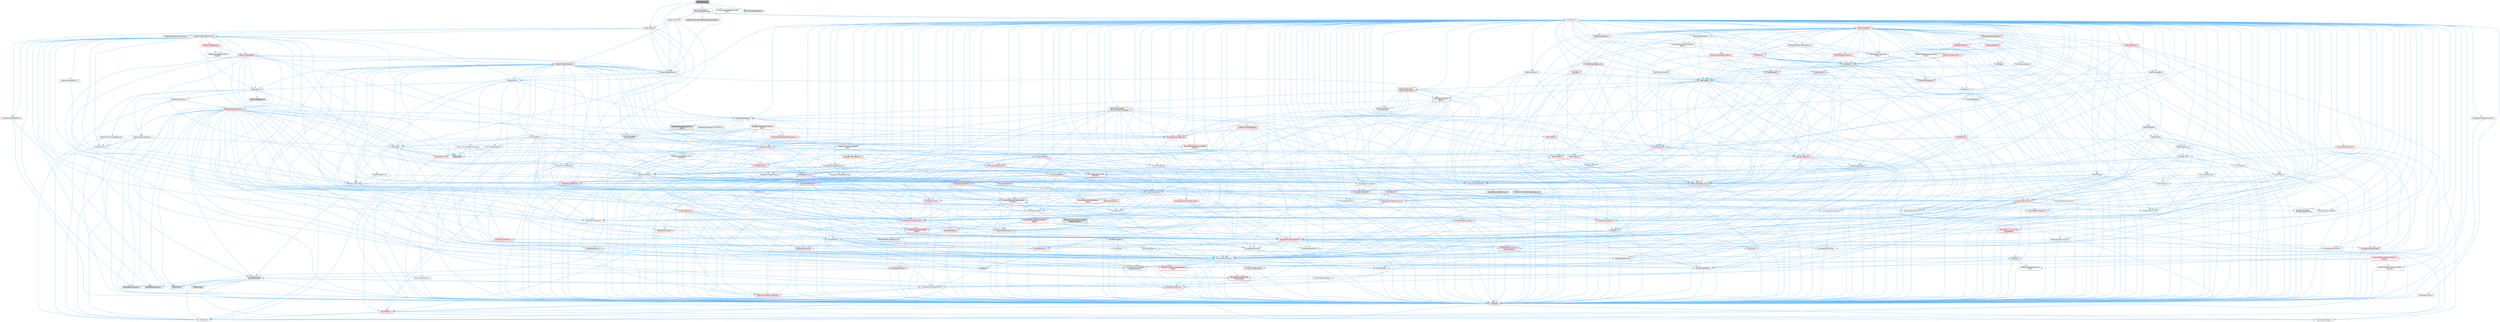 digraph "PhysicsAsset.h"
{
 // INTERACTIVE_SVG=YES
 // LATEX_PDF_SIZE
  bgcolor="transparent";
  edge [fontname=Helvetica,fontsize=10,labelfontname=Helvetica,labelfontsize=10];
  node [fontname=Helvetica,fontsize=10,shape=box,height=0.2,width=0.4];
  Node1 [id="Node000001",label="PhysicsAsset.h",height=0.2,width=0.4,color="gray40", fillcolor="grey60", style="filled", fontcolor="black",tooltip=" "];
  Node1 -> Node2 [id="edge1_Node000001_Node000002",color="steelblue1",style="solid",tooltip=" "];
  Node2 [id="Node000002",label="UObject/ObjectMacros.h",height=0.2,width=0.4,color="grey40", fillcolor="white", style="filled",URL="$d8/d8d/ObjectMacros_8h.html",tooltip=" "];
  Node2 -> Node3 [id="edge2_Node000002_Node000003",color="steelblue1",style="solid",tooltip=" "];
  Node3 [id="Node000003",label="Misc/EnumClassFlags.h",height=0.2,width=0.4,color="grey40", fillcolor="white", style="filled",URL="$d8/de7/EnumClassFlags_8h.html",tooltip=" "];
  Node2 -> Node4 [id="edge3_Node000002_Node000004",color="steelblue1",style="solid",tooltip=" "];
  Node4 [id="Node000004",label="UObject/Script.h",height=0.2,width=0.4,color="grey40", fillcolor="white", style="filled",URL="$de/dc6/Script_8h.html",tooltip=" "];
  Node4 -> Node5 [id="edge4_Node000004_Node000005",color="steelblue1",style="solid",tooltip=" "];
  Node5 [id="Node000005",label="Delegates/Delegate.h",height=0.2,width=0.4,color="grey40", fillcolor="white", style="filled",URL="$d4/d80/Delegate_8h.html",tooltip=" "];
  Node5 -> Node6 [id="edge5_Node000005_Node000006",color="steelblue1",style="solid",tooltip=" "];
  Node6 [id="Node000006",label="CoreTypes.h",height=0.2,width=0.4,color="red", fillcolor="#FFF0F0", style="filled",URL="$dc/dec/CoreTypes_8h.html",tooltip=" "];
  Node6 -> Node7 [id="edge6_Node000006_Node000007",color="steelblue1",style="solid",tooltip=" "];
  Node7 [id="Node000007",label="HAL/Platform.h",height=0.2,width=0.4,color="red", fillcolor="#FFF0F0", style="filled",URL="$d9/dd0/Platform_8h.html",tooltip=" "];
  Node7 -> Node8 [id="edge7_Node000007_Node000008",color="steelblue1",style="solid",tooltip=" "];
  Node8 [id="Node000008",label="Misc/Build.h",height=0.2,width=0.4,color="grey40", fillcolor="white", style="filled",URL="$d3/dbb/Build_8h.html",tooltip=" "];
  Node7 -> Node11 [id="edge8_Node000007_Node000011",color="steelblue1",style="solid",tooltip=" "];
  Node11 [id="Node000011",label="PreprocessorHelpers.h",height=0.2,width=0.4,color="grey40", fillcolor="white", style="filled",URL="$db/ddb/PreprocessorHelpers_8h.html",tooltip=" "];
  Node5 -> Node20 [id="edge9_Node000005_Node000020",color="steelblue1",style="solid",tooltip=" "];
  Node20 [id="Node000020",label="Misc/AssertionMacros.h",height=0.2,width=0.4,color="grey40", fillcolor="white", style="filled",URL="$d0/dfa/AssertionMacros_8h.html",tooltip=" "];
  Node20 -> Node6 [id="edge10_Node000020_Node000006",color="steelblue1",style="solid",tooltip=" "];
  Node20 -> Node7 [id="edge11_Node000020_Node000007",color="steelblue1",style="solid",tooltip=" "];
  Node20 -> Node21 [id="edge12_Node000020_Node000021",color="steelblue1",style="solid",tooltip=" "];
  Node21 [id="Node000021",label="HAL/PlatformMisc.h",height=0.2,width=0.4,color="red", fillcolor="#FFF0F0", style="filled",URL="$d0/df5/PlatformMisc_8h.html",tooltip=" "];
  Node21 -> Node6 [id="edge13_Node000021_Node000006",color="steelblue1",style="solid",tooltip=" "];
  Node21 -> Node48 [id="edge14_Node000021_Node000048",color="steelblue1",style="solid",tooltip=" "];
  Node48 [id="Node000048",label="ProfilingDebugging\l/CpuProfilerTrace.h",height=0.2,width=0.4,color="grey40", fillcolor="white", style="filled",URL="$da/dcb/CpuProfilerTrace_8h.html",tooltip=" "];
  Node48 -> Node6 [id="edge15_Node000048_Node000006",color="steelblue1",style="solid",tooltip=" "];
  Node48 -> Node29 [id="edge16_Node000048_Node000029",color="steelblue1",style="solid",tooltip=" "];
  Node29 [id="Node000029",label="Containers/ContainersFwd.h",height=0.2,width=0.4,color="grey40", fillcolor="white", style="filled",URL="$d4/d0a/ContainersFwd_8h.html",tooltip=" "];
  Node29 -> Node7 [id="edge17_Node000029_Node000007",color="steelblue1",style="solid",tooltip=" "];
  Node29 -> Node6 [id="edge18_Node000029_Node000006",color="steelblue1",style="solid",tooltip=" "];
  Node29 -> Node26 [id="edge19_Node000029_Node000026",color="steelblue1",style="solid",tooltip=" "];
  Node26 [id="Node000026",label="Traits/IsContiguousContainer.h",height=0.2,width=0.4,color="red", fillcolor="#FFF0F0", style="filled",URL="$d5/d3c/IsContiguousContainer_8h.html",tooltip=" "];
  Node26 -> Node6 [id="edge20_Node000026_Node000006",color="steelblue1",style="solid",tooltip=" "];
  Node48 -> Node49 [id="edge21_Node000048_Node000049",color="steelblue1",style="solid",tooltip=" "];
  Node49 [id="Node000049",label="HAL/PlatformAtomics.h",height=0.2,width=0.4,color="red", fillcolor="#FFF0F0", style="filled",URL="$d3/d36/PlatformAtomics_8h.html",tooltip=" "];
  Node49 -> Node6 [id="edge22_Node000049_Node000006",color="steelblue1",style="solid",tooltip=" "];
  Node48 -> Node11 [id="edge23_Node000048_Node000011",color="steelblue1",style="solid",tooltip=" "];
  Node48 -> Node8 [id="edge24_Node000048_Node000008",color="steelblue1",style="solid",tooltip=" "];
  Node48 -> Node52 [id="edge25_Node000048_Node000052",color="steelblue1",style="solid",tooltip=" "];
  Node52 [id="Node000052",label="Trace/Config.h",height=0.2,width=0.4,color="grey60", fillcolor="#E0E0E0", style="filled",tooltip=" "];
  Node48 -> Node53 [id="edge26_Node000048_Node000053",color="steelblue1",style="solid",tooltip=" "];
  Node53 [id="Node000053",label="Trace/Detail/Channel.h",height=0.2,width=0.4,color="grey60", fillcolor="#E0E0E0", style="filled",tooltip=" "];
  Node48 -> Node54 [id="edge27_Node000048_Node000054",color="steelblue1",style="solid",tooltip=" "];
  Node54 [id="Node000054",label="Trace/Detail/Channel.inl",height=0.2,width=0.4,color="grey60", fillcolor="#E0E0E0", style="filled",tooltip=" "];
  Node48 -> Node55 [id="edge28_Node000048_Node000055",color="steelblue1",style="solid",tooltip=" "];
  Node55 [id="Node000055",label="Trace/Trace.h",height=0.2,width=0.4,color="grey60", fillcolor="#E0E0E0", style="filled",tooltip=" "];
  Node20 -> Node11 [id="edge29_Node000020_Node000011",color="steelblue1",style="solid",tooltip=" "];
  Node20 -> Node56 [id="edge30_Node000020_Node000056",color="steelblue1",style="solid",tooltip=" "];
  Node56 [id="Node000056",label="Templates/EnableIf.h",height=0.2,width=0.4,color="grey40", fillcolor="white", style="filled",URL="$d7/d60/EnableIf_8h.html",tooltip=" "];
  Node56 -> Node6 [id="edge31_Node000056_Node000006",color="steelblue1",style="solid",tooltip=" "];
  Node20 -> Node57 [id="edge32_Node000020_Node000057",color="steelblue1",style="solid",tooltip=" "];
  Node57 [id="Node000057",label="Templates/IsArrayOrRefOf\lTypeByPredicate.h",height=0.2,width=0.4,color="grey40", fillcolor="white", style="filled",URL="$d6/da1/IsArrayOrRefOfTypeByPredicate_8h.html",tooltip=" "];
  Node57 -> Node6 [id="edge33_Node000057_Node000006",color="steelblue1",style="solid",tooltip=" "];
  Node20 -> Node58 [id="edge34_Node000020_Node000058",color="steelblue1",style="solid",tooltip=" "];
  Node58 [id="Node000058",label="Templates/IsValidVariadic\lFunctionArg.h",height=0.2,width=0.4,color="red", fillcolor="#FFF0F0", style="filled",URL="$d0/dc8/IsValidVariadicFunctionArg_8h.html",tooltip=" "];
  Node58 -> Node6 [id="edge35_Node000058_Node000006",color="steelblue1",style="solid",tooltip=" "];
  Node20 -> Node60 [id="edge36_Node000020_Node000060",color="steelblue1",style="solid",tooltip=" "];
  Node60 [id="Node000060",label="Traits/IsCharEncodingCompatible\lWith.h",height=0.2,width=0.4,color="red", fillcolor="#FFF0F0", style="filled",URL="$df/dd1/IsCharEncodingCompatibleWith_8h.html",tooltip=" "];
  Node20 -> Node62 [id="edge37_Node000020_Node000062",color="steelblue1",style="solid",tooltip=" "];
  Node62 [id="Node000062",label="Misc/VarArgs.h",height=0.2,width=0.4,color="grey40", fillcolor="white", style="filled",URL="$d5/d6f/VarArgs_8h.html",tooltip=" "];
  Node62 -> Node6 [id="edge38_Node000062_Node000006",color="steelblue1",style="solid",tooltip=" "];
  Node20 -> Node63 [id="edge39_Node000020_Node000063",color="steelblue1",style="solid",tooltip=" "];
  Node63 [id="Node000063",label="String/FormatStringSan.h",height=0.2,width=0.4,color="red", fillcolor="#FFF0F0", style="filled",URL="$d3/d8b/FormatStringSan_8h.html",tooltip=" "];
  Node63 -> Node6 [id="edge40_Node000063_Node000006",color="steelblue1",style="solid",tooltip=" "];
  Node63 -> Node58 [id="edge41_Node000063_Node000058",color="steelblue1",style="solid",tooltip=" "];
  Node63 -> Node29 [id="edge42_Node000063_Node000029",color="steelblue1",style="solid",tooltip=" "];
  Node20 -> Node69 [id="edge43_Node000020_Node000069",color="steelblue1",style="solid",tooltip=" "];
  Node69 [id="Node000069",label="atomic",height=0.2,width=0.4,color="grey60", fillcolor="#E0E0E0", style="filled",tooltip=" "];
  Node5 -> Node70 [id="edge44_Node000005_Node000070",color="steelblue1",style="solid",tooltip=" "];
  Node70 [id="Node000070",label="UObject/NameTypes.h",height=0.2,width=0.4,color="grey40", fillcolor="white", style="filled",URL="$d6/d35/NameTypes_8h.html",tooltip=" "];
  Node70 -> Node6 [id="edge45_Node000070_Node000006",color="steelblue1",style="solid",tooltip=" "];
  Node70 -> Node20 [id="edge46_Node000070_Node000020",color="steelblue1",style="solid",tooltip=" "];
  Node70 -> Node71 [id="edge47_Node000070_Node000071",color="steelblue1",style="solid",tooltip=" "];
  Node71 [id="Node000071",label="HAL/UnrealMemory.h",height=0.2,width=0.4,color="red", fillcolor="#FFF0F0", style="filled",URL="$d9/d96/UnrealMemory_8h.html",tooltip=" "];
  Node71 -> Node6 [id="edge48_Node000071_Node000006",color="steelblue1",style="solid",tooltip=" "];
  Node71 -> Node75 [id="edge49_Node000071_Node000075",color="steelblue1",style="solid",tooltip=" "];
  Node75 [id="Node000075",label="HAL/MemoryBase.h",height=0.2,width=0.4,color="grey40", fillcolor="white", style="filled",URL="$d6/d9f/MemoryBase_8h.html",tooltip=" "];
  Node75 -> Node6 [id="edge50_Node000075_Node000006",color="steelblue1",style="solid",tooltip=" "];
  Node75 -> Node49 [id="edge51_Node000075_Node000049",color="steelblue1",style="solid",tooltip=" "];
  Node75 -> Node33 [id="edge52_Node000075_Node000033",color="steelblue1",style="solid",tooltip=" "];
  Node33 [id="Node000033",label="HAL/PlatformCrt.h",height=0.2,width=0.4,color="red", fillcolor="#FFF0F0", style="filled",URL="$d8/d75/PlatformCrt_8h.html",tooltip=" "];
  Node75 -> Node76 [id="edge53_Node000075_Node000076",color="steelblue1",style="solid",tooltip=" "];
  Node76 [id="Node000076",label="Misc/Exec.h",height=0.2,width=0.4,color="grey40", fillcolor="white", style="filled",URL="$de/ddb/Exec_8h.html",tooltip=" "];
  Node76 -> Node6 [id="edge54_Node000076_Node000006",color="steelblue1",style="solid",tooltip=" "];
  Node76 -> Node20 [id="edge55_Node000076_Node000020",color="steelblue1",style="solid",tooltip=" "];
  Node75 -> Node77 [id="edge56_Node000075_Node000077",color="steelblue1",style="solid",tooltip=" "];
  Node77 [id="Node000077",label="Misc/OutputDevice.h",height=0.2,width=0.4,color="grey40", fillcolor="white", style="filled",URL="$d7/d32/OutputDevice_8h.html",tooltip=" "];
  Node77 -> Node28 [id="edge57_Node000077_Node000028",color="steelblue1",style="solid",tooltip=" "];
  Node28 [id="Node000028",label="CoreFwd.h",height=0.2,width=0.4,color="red", fillcolor="#FFF0F0", style="filled",URL="$d1/d1e/CoreFwd_8h.html",tooltip=" "];
  Node28 -> Node6 [id="edge58_Node000028_Node000006",color="steelblue1",style="solid",tooltip=" "];
  Node28 -> Node29 [id="edge59_Node000028_Node000029",color="steelblue1",style="solid",tooltip=" "];
  Node28 -> Node31 [id="edge60_Node000028_Node000031",color="steelblue1",style="solid",tooltip=" "];
  Node31 [id="Node000031",label="UObject/UObjectHierarchy\lFwd.h",height=0.2,width=0.4,color="grey40", fillcolor="white", style="filled",URL="$d3/d13/UObjectHierarchyFwd_8h.html",tooltip=" "];
  Node77 -> Node6 [id="edge61_Node000077_Node000006",color="steelblue1",style="solid",tooltip=" "];
  Node77 -> Node78 [id="edge62_Node000077_Node000078",color="steelblue1",style="solid",tooltip=" "];
  Node78 [id="Node000078",label="Logging/LogVerbosity.h",height=0.2,width=0.4,color="grey40", fillcolor="white", style="filled",URL="$d2/d8f/LogVerbosity_8h.html",tooltip=" "];
  Node78 -> Node6 [id="edge63_Node000078_Node000006",color="steelblue1",style="solid",tooltip=" "];
  Node77 -> Node62 [id="edge64_Node000077_Node000062",color="steelblue1",style="solid",tooltip=" "];
  Node77 -> Node57 [id="edge65_Node000077_Node000057",color="steelblue1",style="solid",tooltip=" "];
  Node77 -> Node58 [id="edge66_Node000077_Node000058",color="steelblue1",style="solid",tooltip=" "];
  Node77 -> Node60 [id="edge67_Node000077_Node000060",color="steelblue1",style="solid",tooltip=" "];
  Node75 -> Node79 [id="edge68_Node000075_Node000079",color="steelblue1",style="solid",tooltip=" "];
  Node79 [id="Node000079",label="Templates/Atomic.h",height=0.2,width=0.4,color="red", fillcolor="#FFF0F0", style="filled",URL="$d3/d91/Atomic_8h.html",tooltip=" "];
  Node79 -> Node69 [id="edge69_Node000079_Node000069",color="steelblue1",style="solid",tooltip=" "];
  Node71 -> Node88 [id="edge70_Node000071_Node000088",color="steelblue1",style="solid",tooltip=" "];
  Node88 [id="Node000088",label="HAL/PlatformMemory.h",height=0.2,width=0.4,color="red", fillcolor="#FFF0F0", style="filled",URL="$de/d68/PlatformMemory_8h.html",tooltip=" "];
  Node88 -> Node6 [id="edge71_Node000088_Node000006",color="steelblue1",style="solid",tooltip=" "];
  Node71 -> Node91 [id="edge72_Node000071_Node000091",color="steelblue1",style="solid",tooltip=" "];
  Node91 [id="Node000091",label="Templates/IsPointer.h",height=0.2,width=0.4,color="grey40", fillcolor="white", style="filled",URL="$d7/d05/IsPointer_8h.html",tooltip=" "];
  Node91 -> Node6 [id="edge73_Node000091_Node000006",color="steelblue1",style="solid",tooltip=" "];
  Node70 -> Node92 [id="edge74_Node000070_Node000092",color="steelblue1",style="solid",tooltip=" "];
  Node92 [id="Node000092",label="Templates/UnrealTypeTraits.h",height=0.2,width=0.4,color="red", fillcolor="#FFF0F0", style="filled",URL="$d2/d2d/UnrealTypeTraits_8h.html",tooltip=" "];
  Node92 -> Node6 [id="edge75_Node000092_Node000006",color="steelblue1",style="solid",tooltip=" "];
  Node92 -> Node91 [id="edge76_Node000092_Node000091",color="steelblue1",style="solid",tooltip=" "];
  Node92 -> Node20 [id="edge77_Node000092_Node000020",color="steelblue1",style="solid",tooltip=" "];
  Node92 -> Node84 [id="edge78_Node000092_Node000084",color="steelblue1",style="solid",tooltip=" "];
  Node84 [id="Node000084",label="Templates/AndOrNot.h",height=0.2,width=0.4,color="grey40", fillcolor="white", style="filled",URL="$db/d0a/AndOrNot_8h.html",tooltip=" "];
  Node84 -> Node6 [id="edge79_Node000084_Node000006",color="steelblue1",style="solid",tooltip=" "];
  Node92 -> Node56 [id="edge80_Node000092_Node000056",color="steelblue1",style="solid",tooltip=" "];
  Node92 -> Node93 [id="edge81_Node000092_Node000093",color="steelblue1",style="solid",tooltip=" "];
  Node93 [id="Node000093",label="Templates/IsArithmetic.h",height=0.2,width=0.4,color="grey40", fillcolor="white", style="filled",URL="$d2/d5d/IsArithmetic_8h.html",tooltip=" "];
  Node93 -> Node6 [id="edge82_Node000093_Node000006",color="steelblue1",style="solid",tooltip=" "];
  Node92 -> Node95 [id="edge83_Node000092_Node000095",color="steelblue1",style="solid",tooltip=" "];
  Node95 [id="Node000095",label="Templates/IsPODType.h",height=0.2,width=0.4,color="grey40", fillcolor="white", style="filled",URL="$d7/db1/IsPODType_8h.html",tooltip=" "];
  Node95 -> Node6 [id="edge84_Node000095_Node000006",color="steelblue1",style="solid",tooltip=" "];
  Node92 -> Node96 [id="edge85_Node000092_Node000096",color="steelblue1",style="solid",tooltip=" "];
  Node96 [id="Node000096",label="Templates/IsUECoreType.h",height=0.2,width=0.4,color="red", fillcolor="#FFF0F0", style="filled",URL="$d1/db8/IsUECoreType_8h.html",tooltip=" "];
  Node96 -> Node6 [id="edge86_Node000096_Node000006",color="steelblue1",style="solid",tooltip=" "];
  Node92 -> Node85 [id="edge87_Node000092_Node000085",color="steelblue1",style="solid",tooltip=" "];
  Node85 [id="Node000085",label="Templates/IsTriviallyCopy\lConstructible.h",height=0.2,width=0.4,color="red", fillcolor="#FFF0F0", style="filled",URL="$d3/d78/IsTriviallyCopyConstructible_8h.html",tooltip=" "];
  Node85 -> Node6 [id="edge88_Node000085_Node000006",color="steelblue1",style="solid",tooltip=" "];
  Node70 -> Node97 [id="edge89_Node000070_Node000097",color="steelblue1",style="solid",tooltip=" "];
  Node97 [id="Node000097",label="Templates/UnrealTemplate.h",height=0.2,width=0.4,color="red", fillcolor="#FFF0F0", style="filled",URL="$d4/d24/UnrealTemplate_8h.html",tooltip=" "];
  Node97 -> Node6 [id="edge90_Node000097_Node000006",color="steelblue1",style="solid",tooltip=" "];
  Node97 -> Node91 [id="edge91_Node000097_Node000091",color="steelblue1",style="solid",tooltip=" "];
  Node97 -> Node71 [id="edge92_Node000097_Node000071",color="steelblue1",style="solid",tooltip=" "];
  Node97 -> Node92 [id="edge93_Node000097_Node000092",color="steelblue1",style="solid",tooltip=" "];
  Node97 -> Node100 [id="edge94_Node000097_Node000100",color="steelblue1",style="solid",tooltip=" "];
  Node100 [id="Node000100",label="Templates/RemoveReference.h",height=0.2,width=0.4,color="grey40", fillcolor="white", style="filled",URL="$da/dbe/RemoveReference_8h.html",tooltip=" "];
  Node100 -> Node6 [id="edge95_Node000100_Node000006",color="steelblue1",style="solid",tooltip=" "];
  Node97 -> Node101 [id="edge96_Node000097_Node000101",color="steelblue1",style="solid",tooltip=" "];
  Node101 [id="Node000101",label="Templates/TypeCompatible\lBytes.h",height=0.2,width=0.4,color="red", fillcolor="#FFF0F0", style="filled",URL="$df/d0a/TypeCompatibleBytes_8h.html",tooltip=" "];
  Node101 -> Node6 [id="edge97_Node000101_Node000006",color="steelblue1",style="solid",tooltip=" "];
  Node97 -> Node26 [id="edge98_Node000097_Node000026",color="steelblue1",style="solid",tooltip=" "];
  Node70 -> Node103 [id="edge99_Node000070_Node000103",color="steelblue1",style="solid",tooltip=" "];
  Node103 [id="Node000103",label="Containers/UnrealString.h",height=0.2,width=0.4,color="grey40", fillcolor="white", style="filled",URL="$d5/dba/UnrealString_8h.html",tooltip=" "];
  Node103 -> Node104 [id="edge100_Node000103_Node000104",color="steelblue1",style="solid",tooltip=" "];
  Node104 [id="Node000104",label="Containers/UnrealStringIncludes.h.inl",height=0.2,width=0.4,color="grey60", fillcolor="#E0E0E0", style="filled",tooltip=" "];
  Node103 -> Node105 [id="edge101_Node000103_Node000105",color="steelblue1",style="solid",tooltip=" "];
  Node105 [id="Node000105",label="Containers/UnrealString.h.inl",height=0.2,width=0.4,color="grey60", fillcolor="#E0E0E0", style="filled",tooltip=" "];
  Node103 -> Node106 [id="edge102_Node000103_Node000106",color="steelblue1",style="solid",tooltip=" "];
  Node106 [id="Node000106",label="Misc/StringFormatArg.h",height=0.2,width=0.4,color="grey40", fillcolor="white", style="filled",URL="$d2/d16/StringFormatArg_8h.html",tooltip=" "];
  Node106 -> Node29 [id="edge103_Node000106_Node000029",color="steelblue1",style="solid",tooltip=" "];
  Node70 -> Node107 [id="edge104_Node000070_Node000107",color="steelblue1",style="solid",tooltip=" "];
  Node107 [id="Node000107",label="HAL/CriticalSection.h",height=0.2,width=0.4,color="red", fillcolor="#FFF0F0", style="filled",URL="$d6/d90/CriticalSection_8h.html",tooltip=" "];
  Node70 -> Node110 [id="edge105_Node000070_Node000110",color="steelblue1",style="solid",tooltip=" "];
  Node110 [id="Node000110",label="Containers/StringConv.h",height=0.2,width=0.4,color="red", fillcolor="#FFF0F0", style="filled",URL="$d3/ddf/StringConv_8h.html",tooltip=" "];
  Node110 -> Node6 [id="edge106_Node000110_Node000006",color="steelblue1",style="solid",tooltip=" "];
  Node110 -> Node20 [id="edge107_Node000110_Node000020",color="steelblue1",style="solid",tooltip=" "];
  Node110 -> Node111 [id="edge108_Node000110_Node000111",color="steelblue1",style="solid",tooltip=" "];
  Node111 [id="Node000111",label="Containers/ContainerAllocation\lPolicies.h",height=0.2,width=0.4,color="red", fillcolor="#FFF0F0", style="filled",URL="$d7/dff/ContainerAllocationPolicies_8h.html",tooltip=" "];
  Node111 -> Node6 [id="edge109_Node000111_Node000006",color="steelblue1",style="solid",tooltip=" "];
  Node111 -> Node111 [id="edge110_Node000111_Node000111",color="steelblue1",style="solid",tooltip=" "];
  Node111 -> Node113 [id="edge111_Node000111_Node000113",color="steelblue1",style="solid",tooltip=" "];
  Node113 [id="Node000113",label="HAL/PlatformMath.h",height=0.2,width=0.4,color="grey40", fillcolor="white", style="filled",URL="$dc/d53/PlatformMath_8h.html",tooltip=" "];
  Node113 -> Node6 [id="edge112_Node000113_Node000006",color="steelblue1",style="solid",tooltip=" "];
  Node113 -> Node114 [id="edge113_Node000113_Node000114",color="steelblue1",style="solid",tooltip=" "];
  Node114 [id="Node000114",label="GenericPlatform/GenericPlatform\lMath.h",height=0.2,width=0.4,color="red", fillcolor="#FFF0F0", style="filled",URL="$d5/d79/GenericPlatformMath_8h.html",tooltip=" "];
  Node114 -> Node6 [id="edge114_Node000114_Node000006",color="steelblue1",style="solid",tooltip=" "];
  Node114 -> Node29 [id="edge115_Node000114_Node000029",color="steelblue1",style="solid",tooltip=" "];
  Node114 -> Node33 [id="edge116_Node000114_Node000033",color="steelblue1",style="solid",tooltip=" "];
  Node114 -> Node84 [id="edge117_Node000114_Node000084",color="steelblue1",style="solid",tooltip=" "];
  Node114 -> Node115 [id="edge118_Node000114_Node000115",color="steelblue1",style="solid",tooltip=" "];
  Node115 [id="Node000115",label="Templates/Decay.h",height=0.2,width=0.4,color="red", fillcolor="#FFF0F0", style="filled",URL="$dd/d0f/Decay_8h.html",tooltip=" "];
  Node115 -> Node6 [id="edge119_Node000115_Node000006",color="steelblue1",style="solid",tooltip=" "];
  Node115 -> Node100 [id="edge120_Node000115_Node000100",color="steelblue1",style="solid",tooltip=" "];
  Node114 -> Node92 [id="edge121_Node000114_Node000092",color="steelblue1",style="solid",tooltip=" "];
  Node114 -> Node101 [id="edge122_Node000114_Node000101",color="steelblue1",style="solid",tooltip=" "];
  Node113 -> Node120 [id="edge123_Node000113_Node000120",color="steelblue1",style="solid",tooltip=" "];
  Node120 [id="Node000120",label="COMPILED_PLATFORM_HEADER\l(PlatformMath.h)",height=0.2,width=0.4,color="grey60", fillcolor="#E0E0E0", style="filled",tooltip=" "];
  Node111 -> Node71 [id="edge124_Node000111_Node000071",color="steelblue1",style="solid",tooltip=" "];
  Node111 -> Node43 [id="edge125_Node000111_Node000043",color="steelblue1",style="solid",tooltip=" "];
  Node43 [id="Node000043",label="Math/NumericLimits.h",height=0.2,width=0.4,color="grey40", fillcolor="white", style="filled",URL="$df/d1b/NumericLimits_8h.html",tooltip=" "];
  Node43 -> Node6 [id="edge126_Node000043_Node000006",color="steelblue1",style="solid",tooltip=" "];
  Node111 -> Node20 [id="edge127_Node000111_Node000020",color="steelblue1",style="solid",tooltip=" "];
  Node111 -> Node122 [id="edge128_Node000111_Node000122",color="steelblue1",style="solid",tooltip=" "];
  Node122 [id="Node000122",label="Templates/MemoryOps.h",height=0.2,width=0.4,color="red", fillcolor="#FFF0F0", style="filled",URL="$db/dea/MemoryOps_8h.html",tooltip=" "];
  Node122 -> Node6 [id="edge129_Node000122_Node000006",color="steelblue1",style="solid",tooltip=" "];
  Node122 -> Node71 [id="edge130_Node000122_Node000071",color="steelblue1",style="solid",tooltip=" "];
  Node122 -> Node86 [id="edge131_Node000122_Node000086",color="steelblue1",style="solid",tooltip=" "];
  Node86 [id="Node000086",label="Templates/IsTriviallyCopy\lAssignable.h",height=0.2,width=0.4,color="red", fillcolor="#FFF0F0", style="filled",URL="$d2/df2/IsTriviallyCopyAssignable_8h.html",tooltip=" "];
  Node86 -> Node6 [id="edge132_Node000086_Node000006",color="steelblue1",style="solid",tooltip=" "];
  Node122 -> Node85 [id="edge133_Node000122_Node000085",color="steelblue1",style="solid",tooltip=" "];
  Node122 -> Node92 [id="edge134_Node000122_Node000092",color="steelblue1",style="solid",tooltip=" "];
  Node111 -> Node101 [id="edge135_Node000111_Node000101",color="steelblue1",style="solid",tooltip=" "];
  Node110 -> Node123 [id="edge136_Node000110_Node000123",color="steelblue1",style="solid",tooltip=" "];
  Node123 [id="Node000123",label="Containers/Array.h",height=0.2,width=0.4,color="red", fillcolor="#FFF0F0", style="filled",URL="$df/dd0/Array_8h.html",tooltip=" "];
  Node123 -> Node6 [id="edge137_Node000123_Node000006",color="steelblue1",style="solid",tooltip=" "];
  Node123 -> Node20 [id="edge138_Node000123_Node000020",color="steelblue1",style="solid",tooltip=" "];
  Node123 -> Node124 [id="edge139_Node000123_Node000124",color="steelblue1",style="solid",tooltip=" "];
  Node124 [id="Node000124",label="Misc/IntrusiveUnsetOptional\lState.h",height=0.2,width=0.4,color="red", fillcolor="#FFF0F0", style="filled",URL="$d2/d0a/IntrusiveUnsetOptionalState_8h.html",tooltip=" "];
  Node123 -> Node71 [id="edge140_Node000123_Node000071",color="steelblue1",style="solid",tooltip=" "];
  Node123 -> Node92 [id="edge141_Node000123_Node000092",color="steelblue1",style="solid",tooltip=" "];
  Node123 -> Node97 [id="edge142_Node000123_Node000097",color="steelblue1",style="solid",tooltip=" "];
  Node123 -> Node111 [id="edge143_Node000123_Node000111",color="steelblue1",style="solid",tooltip=" "];
  Node123 -> Node130 [id="edge144_Node000123_Node000130",color="steelblue1",style="solid",tooltip=" "];
  Node130 [id="Node000130",label="Serialization/Archive.h",height=0.2,width=0.4,color="red", fillcolor="#FFF0F0", style="filled",URL="$d7/d3b/Archive_8h.html",tooltip=" "];
  Node130 -> Node28 [id="edge145_Node000130_Node000028",color="steelblue1",style="solid",tooltip=" "];
  Node130 -> Node6 [id="edge146_Node000130_Node000006",color="steelblue1",style="solid",tooltip=" "];
  Node130 -> Node131 [id="edge147_Node000130_Node000131",color="steelblue1",style="solid",tooltip=" "];
  Node131 [id="Node000131",label="HAL/PlatformProperties.h",height=0.2,width=0.4,color="red", fillcolor="#FFF0F0", style="filled",URL="$d9/db0/PlatformProperties_8h.html",tooltip=" "];
  Node131 -> Node6 [id="edge148_Node000131_Node000006",color="steelblue1",style="solid",tooltip=" "];
  Node130 -> Node134 [id="edge149_Node000130_Node000134",color="steelblue1",style="solid",tooltip=" "];
  Node134 [id="Node000134",label="Internationalization\l/TextNamespaceFwd.h",height=0.2,width=0.4,color="grey40", fillcolor="white", style="filled",URL="$d8/d97/TextNamespaceFwd_8h.html",tooltip=" "];
  Node134 -> Node6 [id="edge150_Node000134_Node000006",color="steelblue1",style="solid",tooltip=" "];
  Node130 -> Node20 [id="edge151_Node000130_Node000020",color="steelblue1",style="solid",tooltip=" "];
  Node130 -> Node8 [id="edge152_Node000130_Node000008",color="steelblue1",style="solid",tooltip=" "];
  Node130 -> Node135 [id="edge153_Node000130_Node000135",color="steelblue1",style="solid",tooltip=" "];
  Node135 [id="Node000135",label="Misc/EngineVersionBase.h",height=0.2,width=0.4,color="grey40", fillcolor="white", style="filled",URL="$d5/d2b/EngineVersionBase_8h.html",tooltip=" "];
  Node135 -> Node6 [id="edge154_Node000135_Node000006",color="steelblue1",style="solid",tooltip=" "];
  Node130 -> Node62 [id="edge155_Node000130_Node000062",color="steelblue1",style="solid",tooltip=" "];
  Node130 -> Node56 [id="edge156_Node000130_Node000056",color="steelblue1",style="solid",tooltip=" "];
  Node130 -> Node57 [id="edge157_Node000130_Node000057",color="steelblue1",style="solid",tooltip=" "];
  Node130 -> Node138 [id="edge158_Node000130_Node000138",color="steelblue1",style="solid",tooltip=" "];
  Node138 [id="Node000138",label="Templates/IsEnumClass.h",height=0.2,width=0.4,color="grey40", fillcolor="white", style="filled",URL="$d7/d15/IsEnumClass_8h.html",tooltip=" "];
  Node138 -> Node6 [id="edge159_Node000138_Node000006",color="steelblue1",style="solid",tooltip=" "];
  Node138 -> Node84 [id="edge160_Node000138_Node000084",color="steelblue1",style="solid",tooltip=" "];
  Node130 -> Node58 [id="edge161_Node000130_Node000058",color="steelblue1",style="solid",tooltip=" "];
  Node130 -> Node97 [id="edge162_Node000130_Node000097",color="steelblue1",style="solid",tooltip=" "];
  Node130 -> Node60 [id="edge163_Node000130_Node000060",color="steelblue1",style="solid",tooltip=" "];
  Node130 -> Node139 [id="edge164_Node000130_Node000139",color="steelblue1",style="solid",tooltip=" "];
  Node139 [id="Node000139",label="UObject/ObjectVersion.h",height=0.2,width=0.4,color="grey40", fillcolor="white", style="filled",URL="$da/d63/ObjectVersion_8h.html",tooltip=" "];
  Node139 -> Node6 [id="edge165_Node000139_Node000006",color="steelblue1",style="solid",tooltip=" "];
  Node123 -> Node156 [id="edge166_Node000123_Node000156",color="steelblue1",style="solid",tooltip=" "];
  Node156 [id="Node000156",label="Templates/Invoke.h",height=0.2,width=0.4,color="red", fillcolor="#FFF0F0", style="filled",URL="$d7/deb/Invoke_8h.html",tooltip=" "];
  Node156 -> Node6 [id="edge167_Node000156_Node000006",color="steelblue1",style="solid",tooltip=" "];
  Node156 -> Node97 [id="edge168_Node000156_Node000097",color="steelblue1",style="solid",tooltip=" "];
  Node123 -> Node161 [id="edge169_Node000123_Node000161",color="steelblue1",style="solid",tooltip=" "];
  Node161 [id="Node000161",label="Templates/Less.h",height=0.2,width=0.4,color="grey40", fillcolor="white", style="filled",URL="$de/dc8/Less_8h.html",tooltip=" "];
  Node161 -> Node6 [id="edge170_Node000161_Node000006",color="steelblue1",style="solid",tooltip=" "];
  Node161 -> Node97 [id="edge171_Node000161_Node000097",color="steelblue1",style="solid",tooltip=" "];
  Node123 -> Node169 [id="edge172_Node000123_Node000169",color="steelblue1",style="solid",tooltip=" "];
  Node169 [id="Node000169",label="Templates/Sorting.h",height=0.2,width=0.4,color="red", fillcolor="#FFF0F0", style="filled",URL="$d3/d9e/Sorting_8h.html",tooltip=" "];
  Node169 -> Node6 [id="edge173_Node000169_Node000006",color="steelblue1",style="solid",tooltip=" "];
  Node169 -> Node113 [id="edge174_Node000169_Node000113",color="steelblue1",style="solid",tooltip=" "];
  Node169 -> Node161 [id="edge175_Node000169_Node000161",color="steelblue1",style="solid",tooltip=" "];
  Node123 -> Node173 [id="edge176_Node000123_Node000173",color="steelblue1",style="solid",tooltip=" "];
  Node173 [id="Node000173",label="Templates/AlignmentTemplates.h",height=0.2,width=0.4,color="red", fillcolor="#FFF0F0", style="filled",URL="$dd/d32/AlignmentTemplates_8h.html",tooltip=" "];
  Node173 -> Node6 [id="edge177_Node000173_Node000006",color="steelblue1",style="solid",tooltip=" "];
  Node173 -> Node91 [id="edge178_Node000173_Node000091",color="steelblue1",style="solid",tooltip=" "];
  Node123 -> Node24 [id="edge179_Node000123_Node000024",color="steelblue1",style="solid",tooltip=" "];
  Node24 [id="Node000024",label="Traits/ElementType.h",height=0.2,width=0.4,color="red", fillcolor="#FFF0F0", style="filled",URL="$d5/d4f/ElementType_8h.html",tooltip=" "];
  Node24 -> Node7 [id="edge180_Node000024_Node000007",color="steelblue1",style="solid",tooltip=" "];
  Node110 -> Node147 [id="edge181_Node000110_Node000147",color="steelblue1",style="solid",tooltip=" "];
  Node147 [id="Node000147",label="Misc/CString.h",height=0.2,width=0.4,color="grey40", fillcolor="white", style="filled",URL="$d2/d49/CString_8h.html",tooltip=" "];
  Node147 -> Node6 [id="edge182_Node000147_Node000006",color="steelblue1",style="solid",tooltip=" "];
  Node147 -> Node33 [id="edge183_Node000147_Node000033",color="steelblue1",style="solid",tooltip=" "];
  Node147 -> Node73 [id="edge184_Node000147_Node000073",color="steelblue1",style="solid",tooltip=" "];
  Node73 [id="Node000073",label="HAL/PlatformString.h",height=0.2,width=0.4,color="red", fillcolor="#FFF0F0", style="filled",URL="$db/db5/PlatformString_8h.html",tooltip=" "];
  Node73 -> Node6 [id="edge185_Node000073_Node000006",color="steelblue1",style="solid",tooltip=" "];
  Node147 -> Node20 [id="edge186_Node000147_Node000020",color="steelblue1",style="solid",tooltip=" "];
  Node147 -> Node148 [id="edge187_Node000147_Node000148",color="steelblue1",style="solid",tooltip=" "];
  Node148 [id="Node000148",label="Misc/Char.h",height=0.2,width=0.4,color="red", fillcolor="#FFF0F0", style="filled",URL="$d0/d58/Char_8h.html",tooltip=" "];
  Node148 -> Node6 [id="edge188_Node000148_Node000006",color="steelblue1",style="solid",tooltip=" "];
  Node147 -> Node62 [id="edge189_Node000147_Node000062",color="steelblue1",style="solid",tooltip=" "];
  Node147 -> Node57 [id="edge190_Node000147_Node000057",color="steelblue1",style="solid",tooltip=" "];
  Node147 -> Node58 [id="edge191_Node000147_Node000058",color="steelblue1",style="solid",tooltip=" "];
  Node147 -> Node60 [id="edge192_Node000147_Node000060",color="steelblue1",style="solid",tooltip=" "];
  Node110 -> Node174 [id="edge193_Node000110_Node000174",color="steelblue1",style="solid",tooltip=" "];
  Node174 [id="Node000174",label="Templates/IsArray.h",height=0.2,width=0.4,color="grey40", fillcolor="white", style="filled",URL="$d8/d8d/IsArray_8h.html",tooltip=" "];
  Node174 -> Node6 [id="edge194_Node000174_Node000006",color="steelblue1",style="solid",tooltip=" "];
  Node110 -> Node97 [id="edge195_Node000110_Node000097",color="steelblue1",style="solid",tooltip=" "];
  Node110 -> Node92 [id="edge196_Node000110_Node000092",color="steelblue1",style="solid",tooltip=" "];
  Node110 -> Node24 [id="edge197_Node000110_Node000024",color="steelblue1",style="solid",tooltip=" "];
  Node110 -> Node60 [id="edge198_Node000110_Node000060",color="steelblue1",style="solid",tooltip=" "];
  Node110 -> Node26 [id="edge199_Node000110_Node000026",color="steelblue1",style="solid",tooltip=" "];
  Node70 -> Node23 [id="edge200_Node000070_Node000023",color="steelblue1",style="solid",tooltip=" "];
  Node23 [id="Node000023",label="Containers/StringFwd.h",height=0.2,width=0.4,color="grey40", fillcolor="white", style="filled",URL="$df/d37/StringFwd_8h.html",tooltip=" "];
  Node23 -> Node6 [id="edge201_Node000023_Node000006",color="steelblue1",style="solid",tooltip=" "];
  Node23 -> Node24 [id="edge202_Node000023_Node000024",color="steelblue1",style="solid",tooltip=" "];
  Node23 -> Node26 [id="edge203_Node000023_Node000026",color="steelblue1",style="solid",tooltip=" "];
  Node70 -> Node175 [id="edge204_Node000070_Node000175",color="steelblue1",style="solid",tooltip=" "];
  Node175 [id="Node000175",label="UObject/UnrealNames.h",height=0.2,width=0.4,color="red", fillcolor="#FFF0F0", style="filled",URL="$d8/db1/UnrealNames_8h.html",tooltip=" "];
  Node175 -> Node6 [id="edge205_Node000175_Node000006",color="steelblue1",style="solid",tooltip=" "];
  Node70 -> Node79 [id="edge206_Node000070_Node000079",color="steelblue1",style="solid",tooltip=" "];
  Node70 -> Node141 [id="edge207_Node000070_Node000141",color="steelblue1",style="solid",tooltip=" "];
  Node141 [id="Node000141",label="Serialization/MemoryLayout.h",height=0.2,width=0.4,color="red", fillcolor="#FFF0F0", style="filled",URL="$d7/d66/MemoryLayout_8h.html",tooltip=" "];
  Node141 -> Node144 [id="edge208_Node000141_Node000144",color="steelblue1",style="solid",tooltip=" "];
  Node144 [id="Node000144",label="Containers/EnumAsByte.h",height=0.2,width=0.4,color="grey40", fillcolor="white", style="filled",URL="$d6/d9a/EnumAsByte_8h.html",tooltip=" "];
  Node144 -> Node6 [id="edge209_Node000144_Node000006",color="steelblue1",style="solid",tooltip=" "];
  Node144 -> Node95 [id="edge210_Node000144_Node000095",color="steelblue1",style="solid",tooltip=" "];
  Node144 -> Node145 [id="edge211_Node000144_Node000145",color="steelblue1",style="solid",tooltip=" "];
  Node145 [id="Node000145",label="Templates/TypeHash.h",height=0.2,width=0.4,color="red", fillcolor="#FFF0F0", style="filled",URL="$d1/d62/TypeHash_8h.html",tooltip=" "];
  Node145 -> Node6 [id="edge212_Node000145_Node000006",color="steelblue1",style="solid",tooltip=" "];
  Node145 -> Node146 [id="edge213_Node000145_Node000146",color="steelblue1",style="solid",tooltip=" "];
  Node146 [id="Node000146",label="Misc/Crc.h",height=0.2,width=0.4,color="red", fillcolor="#FFF0F0", style="filled",URL="$d4/dd2/Crc_8h.html",tooltip=" "];
  Node146 -> Node6 [id="edge214_Node000146_Node000006",color="steelblue1",style="solid",tooltip=" "];
  Node146 -> Node73 [id="edge215_Node000146_Node000073",color="steelblue1",style="solid",tooltip=" "];
  Node146 -> Node20 [id="edge216_Node000146_Node000020",color="steelblue1",style="solid",tooltip=" "];
  Node146 -> Node147 [id="edge217_Node000146_Node000147",color="steelblue1",style="solid",tooltip=" "];
  Node146 -> Node148 [id="edge218_Node000146_Node000148",color="steelblue1",style="solid",tooltip=" "];
  Node146 -> Node92 [id="edge219_Node000146_Node000092",color="steelblue1",style="solid",tooltip=" "];
  Node141 -> Node23 [id="edge220_Node000141_Node000023",color="steelblue1",style="solid",tooltip=" "];
  Node141 -> Node71 [id="edge221_Node000141_Node000071",color="steelblue1",style="solid",tooltip=" "];
  Node141 -> Node56 [id="edge222_Node000141_Node000056",color="steelblue1",style="solid",tooltip=" "];
  Node141 -> Node97 [id="edge223_Node000141_Node000097",color="steelblue1",style="solid",tooltip=" "];
  Node70 -> Node124 [id="edge224_Node000070_Node000124",color="steelblue1",style="solid",tooltip=" "];
  Node70 -> Node177 [id="edge225_Node000070_Node000177",color="steelblue1",style="solid",tooltip=" "];
  Node177 [id="Node000177",label="Misc/StringBuilder.h",height=0.2,width=0.4,color="red", fillcolor="#FFF0F0", style="filled",URL="$d4/d52/StringBuilder_8h.html",tooltip=" "];
  Node177 -> Node23 [id="edge226_Node000177_Node000023",color="steelblue1",style="solid",tooltip=" "];
  Node177 -> Node6 [id="edge227_Node000177_Node000006",color="steelblue1",style="solid",tooltip=" "];
  Node177 -> Node73 [id="edge228_Node000177_Node000073",color="steelblue1",style="solid",tooltip=" "];
  Node177 -> Node71 [id="edge229_Node000177_Node000071",color="steelblue1",style="solid",tooltip=" "];
  Node177 -> Node20 [id="edge230_Node000177_Node000020",color="steelblue1",style="solid",tooltip=" "];
  Node177 -> Node147 [id="edge231_Node000177_Node000147",color="steelblue1",style="solid",tooltip=" "];
  Node177 -> Node56 [id="edge232_Node000177_Node000056",color="steelblue1",style="solid",tooltip=" "];
  Node177 -> Node57 [id="edge233_Node000177_Node000057",color="steelblue1",style="solid",tooltip=" "];
  Node177 -> Node58 [id="edge234_Node000177_Node000058",color="steelblue1",style="solid",tooltip=" "];
  Node177 -> Node97 [id="edge235_Node000177_Node000097",color="steelblue1",style="solid",tooltip=" "];
  Node177 -> Node92 [id="edge236_Node000177_Node000092",color="steelblue1",style="solid",tooltip=" "];
  Node177 -> Node60 [id="edge237_Node000177_Node000060",color="steelblue1",style="solid",tooltip=" "];
  Node177 -> Node26 [id="edge238_Node000177_Node000026",color="steelblue1",style="solid",tooltip=" "];
  Node70 -> Node55 [id="edge239_Node000070_Node000055",color="steelblue1",style="solid",tooltip=" "];
  Node5 -> Node183 [id="edge240_Node000005_Node000183",color="steelblue1",style="solid",tooltip=" "];
  Node183 [id="Node000183",label="Templates/SharedPointer.h",height=0.2,width=0.4,color="red", fillcolor="#FFF0F0", style="filled",URL="$d2/d17/SharedPointer_8h.html",tooltip=" "];
  Node183 -> Node6 [id="edge241_Node000183_Node000006",color="steelblue1",style="solid",tooltip=" "];
  Node183 -> Node124 [id="edge242_Node000183_Node000124",color="steelblue1",style="solid",tooltip=" "];
  Node183 -> Node184 [id="edge243_Node000183_Node000184",color="steelblue1",style="solid",tooltip=" "];
  Node184 [id="Node000184",label="Templates/PointerIsConvertible\lFromTo.h",height=0.2,width=0.4,color="red", fillcolor="#FFF0F0", style="filled",URL="$d6/d65/PointerIsConvertibleFromTo_8h.html",tooltip=" "];
  Node184 -> Node6 [id="edge244_Node000184_Node000006",color="steelblue1",style="solid",tooltip=" "];
  Node183 -> Node20 [id="edge245_Node000183_Node000020",color="steelblue1",style="solid",tooltip=" "];
  Node183 -> Node71 [id="edge246_Node000183_Node000071",color="steelblue1",style="solid",tooltip=" "];
  Node183 -> Node123 [id="edge247_Node000183_Node000123",color="steelblue1",style="solid",tooltip=" "];
  Node183 -> Node185 [id="edge248_Node000183_Node000185",color="steelblue1",style="solid",tooltip=" "];
  Node185 [id="Node000185",label="Containers/Map.h",height=0.2,width=0.4,color="red", fillcolor="#FFF0F0", style="filled",URL="$df/d79/Map_8h.html",tooltip=" "];
  Node185 -> Node6 [id="edge249_Node000185_Node000006",color="steelblue1",style="solid",tooltip=" "];
  Node185 -> Node186 [id="edge250_Node000185_Node000186",color="steelblue1",style="solid",tooltip=" "];
  Node186 [id="Node000186",label="Algo/Reverse.h",height=0.2,width=0.4,color="grey40", fillcolor="white", style="filled",URL="$d5/d93/Reverse_8h.html",tooltip=" "];
  Node186 -> Node6 [id="edge251_Node000186_Node000006",color="steelblue1",style="solid",tooltip=" "];
  Node186 -> Node97 [id="edge252_Node000186_Node000097",color="steelblue1",style="solid",tooltip=" "];
  Node185 -> Node187 [id="edge253_Node000185_Node000187",color="steelblue1",style="solid",tooltip=" "];
  Node187 [id="Node000187",label="Containers/Set.h",height=0.2,width=0.4,color="red", fillcolor="#FFF0F0", style="filled",URL="$d4/d45/Set_8h.html",tooltip=" "];
  Node187 -> Node111 [id="edge254_Node000187_Node000111",color="steelblue1",style="solid",tooltip=" "];
  Node187 -> Node189 [id="edge255_Node000187_Node000189",color="steelblue1",style="solid",tooltip=" "];
  Node189 [id="Node000189",label="Containers/SparseArray.h",height=0.2,width=0.4,color="red", fillcolor="#FFF0F0", style="filled",URL="$d5/dbf/SparseArray_8h.html",tooltip=" "];
  Node189 -> Node6 [id="edge256_Node000189_Node000006",color="steelblue1",style="solid",tooltip=" "];
  Node189 -> Node20 [id="edge257_Node000189_Node000020",color="steelblue1",style="solid",tooltip=" "];
  Node189 -> Node71 [id="edge258_Node000189_Node000071",color="steelblue1",style="solid",tooltip=" "];
  Node189 -> Node92 [id="edge259_Node000189_Node000092",color="steelblue1",style="solid",tooltip=" "];
  Node189 -> Node97 [id="edge260_Node000189_Node000097",color="steelblue1",style="solid",tooltip=" "];
  Node189 -> Node111 [id="edge261_Node000189_Node000111",color="steelblue1",style="solid",tooltip=" "];
  Node189 -> Node161 [id="edge262_Node000189_Node000161",color="steelblue1",style="solid",tooltip=" "];
  Node189 -> Node123 [id="edge263_Node000189_Node000123",color="steelblue1",style="solid",tooltip=" "];
  Node189 -> Node172 [id="edge264_Node000189_Node000172",color="steelblue1",style="solid",tooltip=" "];
  Node172 [id="Node000172",label="Math/UnrealMathUtility.h",height=0.2,width=0.4,color="red", fillcolor="#FFF0F0", style="filled",URL="$db/db8/UnrealMathUtility_8h.html",tooltip=" "];
  Node172 -> Node6 [id="edge265_Node000172_Node000006",color="steelblue1",style="solid",tooltip=" "];
  Node172 -> Node20 [id="edge266_Node000172_Node000020",color="steelblue1",style="solid",tooltip=" "];
  Node172 -> Node113 [id="edge267_Node000172_Node000113",color="steelblue1",style="solid",tooltip=" "];
  Node189 -> Node190 [id="edge268_Node000189_Node000190",color="steelblue1",style="solid",tooltip=" "];
  Node190 [id="Node000190",label="Containers/ScriptArray.h",height=0.2,width=0.4,color="red", fillcolor="#FFF0F0", style="filled",URL="$dc/daf/ScriptArray_8h.html",tooltip=" "];
  Node190 -> Node6 [id="edge269_Node000190_Node000006",color="steelblue1",style="solid",tooltip=" "];
  Node190 -> Node20 [id="edge270_Node000190_Node000020",color="steelblue1",style="solid",tooltip=" "];
  Node190 -> Node71 [id="edge271_Node000190_Node000071",color="steelblue1",style="solid",tooltip=" "];
  Node190 -> Node111 [id="edge272_Node000190_Node000111",color="steelblue1",style="solid",tooltip=" "];
  Node190 -> Node123 [id="edge273_Node000190_Node000123",color="steelblue1",style="solid",tooltip=" "];
  Node189 -> Node191 [id="edge274_Node000189_Node000191",color="steelblue1",style="solid",tooltip=" "];
  Node191 [id="Node000191",label="Containers/BitArray.h",height=0.2,width=0.4,color="red", fillcolor="#FFF0F0", style="filled",URL="$d1/de4/BitArray_8h.html",tooltip=" "];
  Node191 -> Node111 [id="edge275_Node000191_Node000111",color="steelblue1",style="solid",tooltip=" "];
  Node191 -> Node6 [id="edge276_Node000191_Node000006",color="steelblue1",style="solid",tooltip=" "];
  Node191 -> Node49 [id="edge277_Node000191_Node000049",color="steelblue1",style="solid",tooltip=" "];
  Node191 -> Node71 [id="edge278_Node000191_Node000071",color="steelblue1",style="solid",tooltip=" "];
  Node191 -> Node172 [id="edge279_Node000191_Node000172",color="steelblue1",style="solid",tooltip=" "];
  Node191 -> Node20 [id="edge280_Node000191_Node000020",color="steelblue1",style="solid",tooltip=" "];
  Node191 -> Node3 [id="edge281_Node000191_Node000003",color="steelblue1",style="solid",tooltip=" "];
  Node191 -> Node130 [id="edge282_Node000191_Node000130",color="steelblue1",style="solid",tooltip=" "];
  Node191 -> Node141 [id="edge283_Node000191_Node000141",color="steelblue1",style="solid",tooltip=" "];
  Node191 -> Node56 [id="edge284_Node000191_Node000056",color="steelblue1",style="solid",tooltip=" "];
  Node191 -> Node156 [id="edge285_Node000191_Node000156",color="steelblue1",style="solid",tooltip=" "];
  Node191 -> Node97 [id="edge286_Node000191_Node000097",color="steelblue1",style="solid",tooltip=" "];
  Node191 -> Node92 [id="edge287_Node000191_Node000092",color="steelblue1",style="solid",tooltip=" "];
  Node189 -> Node192 [id="edge288_Node000189_Node000192",color="steelblue1",style="solid",tooltip=" "];
  Node192 [id="Node000192",label="Serialization/Structured\lArchive.h",height=0.2,width=0.4,color="red", fillcolor="#FFF0F0", style="filled",URL="$d9/d1e/StructuredArchive_8h.html",tooltip=" "];
  Node192 -> Node123 [id="edge289_Node000192_Node000123",color="steelblue1",style="solid",tooltip=" "];
  Node192 -> Node111 [id="edge290_Node000192_Node000111",color="steelblue1",style="solid",tooltip=" "];
  Node192 -> Node6 [id="edge291_Node000192_Node000006",color="steelblue1",style="solid",tooltip=" "];
  Node192 -> Node8 [id="edge292_Node000192_Node000008",color="steelblue1",style="solid",tooltip=" "];
  Node192 -> Node130 [id="edge293_Node000192_Node000130",color="steelblue1",style="solid",tooltip=" "];
  Node192 -> Node203 [id="edge294_Node000192_Node000203",color="steelblue1",style="solid",tooltip=" "];
  Node203 [id="Node000203",label="Templates/UniqueObj.h",height=0.2,width=0.4,color="grey40", fillcolor="white", style="filled",URL="$da/d95/UniqueObj_8h.html",tooltip=" "];
  Node203 -> Node6 [id="edge295_Node000203_Node000006",color="steelblue1",style="solid",tooltip=" "];
  Node203 -> Node204 [id="edge296_Node000203_Node000204",color="steelblue1",style="solid",tooltip=" "];
  Node204 [id="Node000204",label="Templates/UniquePtr.h",height=0.2,width=0.4,color="red", fillcolor="#FFF0F0", style="filled",URL="$de/d1a/UniquePtr_8h.html",tooltip=" "];
  Node204 -> Node6 [id="edge297_Node000204_Node000006",color="steelblue1",style="solid",tooltip=" "];
  Node204 -> Node97 [id="edge298_Node000204_Node000097",color="steelblue1",style="solid",tooltip=" "];
  Node204 -> Node174 [id="edge299_Node000204_Node000174",color="steelblue1",style="solid",tooltip=" "];
  Node204 -> Node205 [id="edge300_Node000204_Node000205",color="steelblue1",style="solid",tooltip=" "];
  Node205 [id="Node000205",label="Templates/RemoveExtent.h",height=0.2,width=0.4,color="grey40", fillcolor="white", style="filled",URL="$dc/de9/RemoveExtent_8h.html",tooltip=" "];
  Node205 -> Node6 [id="edge301_Node000205_Node000006",color="steelblue1",style="solid",tooltip=" "];
  Node204 -> Node141 [id="edge302_Node000204_Node000141",color="steelblue1",style="solid",tooltip=" "];
  Node189 -> Node103 [id="edge303_Node000189_Node000103",color="steelblue1",style="solid",tooltip=" "];
  Node189 -> Node124 [id="edge304_Node000189_Node000124",color="steelblue1",style="solid",tooltip=" "];
  Node187 -> Node29 [id="edge305_Node000187_Node000029",color="steelblue1",style="solid",tooltip=" "];
  Node187 -> Node172 [id="edge306_Node000187_Node000172",color="steelblue1",style="solid",tooltip=" "];
  Node187 -> Node20 [id="edge307_Node000187_Node000020",color="steelblue1",style="solid",tooltip=" "];
  Node187 -> Node207 [id="edge308_Node000187_Node000207",color="steelblue1",style="solid",tooltip=" "];
  Node207 [id="Node000207",label="Misc/StructBuilder.h",height=0.2,width=0.4,color="grey40", fillcolor="white", style="filled",URL="$d9/db3/StructBuilder_8h.html",tooltip=" "];
  Node207 -> Node6 [id="edge309_Node000207_Node000006",color="steelblue1",style="solid",tooltip=" "];
  Node207 -> Node172 [id="edge310_Node000207_Node000172",color="steelblue1",style="solid",tooltip=" "];
  Node207 -> Node173 [id="edge311_Node000207_Node000173",color="steelblue1",style="solid",tooltip=" "];
  Node187 -> Node192 [id="edge312_Node000187_Node000192",color="steelblue1",style="solid",tooltip=" "];
  Node187 -> Node208 [id="edge313_Node000187_Node000208",color="steelblue1",style="solid",tooltip=" "];
  Node208 [id="Node000208",label="Templates/Function.h",height=0.2,width=0.4,color="red", fillcolor="#FFF0F0", style="filled",URL="$df/df5/Function_8h.html",tooltip=" "];
  Node208 -> Node6 [id="edge314_Node000208_Node000006",color="steelblue1",style="solid",tooltip=" "];
  Node208 -> Node20 [id="edge315_Node000208_Node000020",color="steelblue1",style="solid",tooltip=" "];
  Node208 -> Node124 [id="edge316_Node000208_Node000124",color="steelblue1",style="solid",tooltip=" "];
  Node208 -> Node71 [id="edge317_Node000208_Node000071",color="steelblue1",style="solid",tooltip=" "];
  Node208 -> Node92 [id="edge318_Node000208_Node000092",color="steelblue1",style="solid",tooltip=" "];
  Node208 -> Node156 [id="edge319_Node000208_Node000156",color="steelblue1",style="solid",tooltip=" "];
  Node208 -> Node97 [id="edge320_Node000208_Node000097",color="steelblue1",style="solid",tooltip=" "];
  Node208 -> Node172 [id="edge321_Node000208_Node000172",color="steelblue1",style="solid",tooltip=" "];
  Node187 -> Node169 [id="edge322_Node000187_Node000169",color="steelblue1",style="solid",tooltip=" "];
  Node187 -> Node145 [id="edge323_Node000187_Node000145",color="steelblue1",style="solid",tooltip=" "];
  Node187 -> Node97 [id="edge324_Node000187_Node000097",color="steelblue1",style="solid",tooltip=" "];
  Node185 -> Node103 [id="edge325_Node000185_Node000103",color="steelblue1",style="solid",tooltip=" "];
  Node185 -> Node20 [id="edge326_Node000185_Node000020",color="steelblue1",style="solid",tooltip=" "];
  Node185 -> Node207 [id="edge327_Node000185_Node000207",color="steelblue1",style="solid",tooltip=" "];
  Node185 -> Node208 [id="edge328_Node000185_Node000208",color="steelblue1",style="solid",tooltip=" "];
  Node185 -> Node169 [id="edge329_Node000185_Node000169",color="steelblue1",style="solid",tooltip=" "];
  Node185 -> Node211 [id="edge330_Node000185_Node000211",color="steelblue1",style="solid",tooltip=" "];
  Node211 [id="Node000211",label="Templates/Tuple.h",height=0.2,width=0.4,color="red", fillcolor="#FFF0F0", style="filled",URL="$d2/d4f/Tuple_8h.html",tooltip=" "];
  Node211 -> Node6 [id="edge331_Node000211_Node000006",color="steelblue1",style="solid",tooltip=" "];
  Node211 -> Node97 [id="edge332_Node000211_Node000097",color="steelblue1",style="solid",tooltip=" "];
  Node211 -> Node212 [id="edge333_Node000211_Node000212",color="steelblue1",style="solid",tooltip=" "];
  Node212 [id="Node000212",label="Delegates/IntegerSequence.h",height=0.2,width=0.4,color="grey40", fillcolor="white", style="filled",URL="$d2/dcc/IntegerSequence_8h.html",tooltip=" "];
  Node212 -> Node6 [id="edge334_Node000212_Node000006",color="steelblue1",style="solid",tooltip=" "];
  Node211 -> Node156 [id="edge335_Node000211_Node000156",color="steelblue1",style="solid",tooltip=" "];
  Node211 -> Node192 [id="edge336_Node000211_Node000192",color="steelblue1",style="solid",tooltip=" "];
  Node211 -> Node141 [id="edge337_Node000211_Node000141",color="steelblue1",style="solid",tooltip=" "];
  Node211 -> Node145 [id="edge338_Node000211_Node000145",color="steelblue1",style="solid",tooltip=" "];
  Node185 -> Node97 [id="edge339_Node000185_Node000097",color="steelblue1",style="solid",tooltip=" "];
  Node185 -> Node92 [id="edge340_Node000185_Node000092",color="steelblue1",style="solid",tooltip=" "];
  Node183 -> Node214 [id="edge341_Node000183_Node000214",color="steelblue1",style="solid",tooltip=" "];
  Node214 [id="Node000214",label="CoreGlobals.h",height=0.2,width=0.4,color="grey40", fillcolor="white", style="filled",URL="$d5/d8c/CoreGlobals_8h.html",tooltip=" "];
  Node214 -> Node103 [id="edge342_Node000214_Node000103",color="steelblue1",style="solid",tooltip=" "];
  Node214 -> Node6 [id="edge343_Node000214_Node000006",color="steelblue1",style="solid",tooltip=" "];
  Node214 -> Node215 [id="edge344_Node000214_Node000215",color="steelblue1",style="solid",tooltip=" "];
  Node215 [id="Node000215",label="HAL/PlatformTLS.h",height=0.2,width=0.4,color="red", fillcolor="#FFF0F0", style="filled",URL="$d0/def/PlatformTLS_8h.html",tooltip=" "];
  Node215 -> Node6 [id="edge345_Node000215_Node000006",color="steelblue1",style="solid",tooltip=" "];
  Node214 -> Node218 [id="edge346_Node000214_Node000218",color="steelblue1",style="solid",tooltip=" "];
  Node218 [id="Node000218",label="Logging/LogMacros.h",height=0.2,width=0.4,color="red", fillcolor="#FFF0F0", style="filled",URL="$d0/d16/LogMacros_8h.html",tooltip=" "];
  Node218 -> Node103 [id="edge347_Node000218_Node000103",color="steelblue1",style="solid",tooltip=" "];
  Node218 -> Node6 [id="edge348_Node000218_Node000006",color="steelblue1",style="solid",tooltip=" "];
  Node218 -> Node11 [id="edge349_Node000218_Node000011",color="steelblue1",style="solid",tooltip=" "];
  Node218 -> Node219 [id="edge350_Node000218_Node000219",color="steelblue1",style="solid",tooltip=" "];
  Node219 [id="Node000219",label="Logging/LogCategory.h",height=0.2,width=0.4,color="grey40", fillcolor="white", style="filled",URL="$d9/d36/LogCategory_8h.html",tooltip=" "];
  Node219 -> Node6 [id="edge351_Node000219_Node000006",color="steelblue1",style="solid",tooltip=" "];
  Node219 -> Node78 [id="edge352_Node000219_Node000078",color="steelblue1",style="solid",tooltip=" "];
  Node219 -> Node70 [id="edge353_Node000219_Node000070",color="steelblue1",style="solid",tooltip=" "];
  Node218 -> Node78 [id="edge354_Node000218_Node000078",color="steelblue1",style="solid",tooltip=" "];
  Node218 -> Node20 [id="edge355_Node000218_Node000020",color="steelblue1",style="solid",tooltip=" "];
  Node218 -> Node8 [id="edge356_Node000218_Node000008",color="steelblue1",style="solid",tooltip=" "];
  Node218 -> Node62 [id="edge357_Node000218_Node000062",color="steelblue1",style="solid",tooltip=" "];
  Node218 -> Node63 [id="edge358_Node000218_Node000063",color="steelblue1",style="solid",tooltip=" "];
  Node218 -> Node56 [id="edge359_Node000218_Node000056",color="steelblue1",style="solid",tooltip=" "];
  Node218 -> Node57 [id="edge360_Node000218_Node000057",color="steelblue1",style="solid",tooltip=" "];
  Node218 -> Node58 [id="edge361_Node000218_Node000058",color="steelblue1",style="solid",tooltip=" "];
  Node218 -> Node60 [id="edge362_Node000218_Node000060",color="steelblue1",style="solid",tooltip=" "];
  Node214 -> Node8 [id="edge363_Node000214_Node000008",color="steelblue1",style="solid",tooltip=" "];
  Node214 -> Node3 [id="edge364_Node000214_Node000003",color="steelblue1",style="solid",tooltip=" "];
  Node214 -> Node77 [id="edge365_Node000214_Node000077",color="steelblue1",style="solid",tooltip=" "];
  Node214 -> Node48 [id="edge366_Node000214_Node000048",color="steelblue1",style="solid",tooltip=" "];
  Node214 -> Node79 [id="edge367_Node000214_Node000079",color="steelblue1",style="solid",tooltip=" "];
  Node214 -> Node70 [id="edge368_Node000214_Node000070",color="steelblue1",style="solid",tooltip=" "];
  Node214 -> Node69 [id="edge369_Node000214_Node000069",color="steelblue1",style="solid",tooltip=" "];
  Node5 -> Node226 [id="edge370_Node000005_Node000226",color="steelblue1",style="solid",tooltip=" "];
  Node226 [id="Node000226",label="UObject/WeakObjectPtrTemplates.h",height=0.2,width=0.4,color="red", fillcolor="#FFF0F0", style="filled",URL="$d8/d3b/WeakObjectPtrTemplates_8h.html",tooltip=" "];
  Node226 -> Node6 [id="edge371_Node000226_Node000006",color="steelblue1",style="solid",tooltip=" "];
  Node226 -> Node185 [id="edge372_Node000226_Node000185",color="steelblue1",style="solid",tooltip=" "];
  Node5 -> Node229 [id="edge373_Node000005_Node000229",color="steelblue1",style="solid",tooltip=" "];
  Node229 [id="Node000229",label="Delegates/MulticastDelegate\lBase.h",height=0.2,width=0.4,color="grey40", fillcolor="white", style="filled",URL="$db/d16/MulticastDelegateBase_8h.html",tooltip=" "];
  Node229 -> Node224 [id="edge374_Node000229_Node000224",color="steelblue1",style="solid",tooltip=" "];
  Node224 [id="Node000224",label="AutoRTFM.h",height=0.2,width=0.4,color="grey60", fillcolor="#E0E0E0", style="filled",tooltip=" "];
  Node229 -> Node6 [id="edge375_Node000229_Node000006",color="steelblue1",style="solid",tooltip=" "];
  Node229 -> Node111 [id="edge376_Node000229_Node000111",color="steelblue1",style="solid",tooltip=" "];
  Node229 -> Node123 [id="edge377_Node000229_Node000123",color="steelblue1",style="solid",tooltip=" "];
  Node229 -> Node172 [id="edge378_Node000229_Node000172",color="steelblue1",style="solid",tooltip=" "];
  Node229 -> Node230 [id="edge379_Node000229_Node000230",color="steelblue1",style="solid",tooltip=" "];
  Node230 [id="Node000230",label="Delegates/IDelegateInstance.h",height=0.2,width=0.4,color="grey40", fillcolor="white", style="filled",URL="$d2/d10/IDelegateInstance_8h.html",tooltip=" "];
  Node230 -> Node6 [id="edge380_Node000230_Node000006",color="steelblue1",style="solid",tooltip=" "];
  Node230 -> Node145 [id="edge381_Node000230_Node000145",color="steelblue1",style="solid",tooltip=" "];
  Node230 -> Node70 [id="edge382_Node000230_Node000070",color="steelblue1",style="solid",tooltip=" "];
  Node230 -> Node231 [id="edge383_Node000230_Node000231",color="steelblue1",style="solid",tooltip=" "];
  Node231 [id="Node000231",label="Delegates/DelegateSettings.h",height=0.2,width=0.4,color="grey40", fillcolor="white", style="filled",URL="$d0/d97/DelegateSettings_8h.html",tooltip=" "];
  Node231 -> Node6 [id="edge384_Node000231_Node000006",color="steelblue1",style="solid",tooltip=" "];
  Node229 -> Node232 [id="edge385_Node000229_Node000232",color="steelblue1",style="solid",tooltip=" "];
  Node232 [id="Node000232",label="Delegates/DelegateBase.h",height=0.2,width=0.4,color="red", fillcolor="#FFF0F0", style="filled",URL="$da/d67/DelegateBase_8h.html",tooltip=" "];
  Node232 -> Node6 [id="edge386_Node000232_Node000006",color="steelblue1",style="solid",tooltip=" "];
  Node232 -> Node111 [id="edge387_Node000232_Node000111",color="steelblue1",style="solid",tooltip=" "];
  Node232 -> Node172 [id="edge388_Node000232_Node000172",color="steelblue1",style="solid",tooltip=" "];
  Node232 -> Node70 [id="edge389_Node000232_Node000070",color="steelblue1",style="solid",tooltip=" "];
  Node232 -> Node231 [id="edge390_Node000232_Node000231",color="steelblue1",style="solid",tooltip=" "];
  Node232 -> Node230 [id="edge391_Node000232_Node000230",color="steelblue1",style="solid",tooltip=" "];
  Node5 -> Node212 [id="edge392_Node000005_Node000212",color="steelblue1",style="solid",tooltip=" "];
  Node5 -> Node224 [id="edge393_Node000005_Node000224",color="steelblue1",style="solid",tooltip=" "];
  Node5 -> Node240 [id="edge394_Node000005_Node000240",color="steelblue1",style="solid",tooltip=" "];
  Node240 [id="Node000240",label="Delegates/DelegateInstance\lInterface.h",height=0.2,width=0.4,color="grey40", fillcolor="white", style="filled",URL="$de/d82/DelegateInstanceInterface_8h.html",tooltip=" "];
  Node240 -> Node20 [id="edge395_Node000240_Node000020",color="steelblue1",style="solid",tooltip=" "];
  Node240 -> Node101 [id="edge396_Node000240_Node000101",color="steelblue1",style="solid",tooltip=" "];
  Node240 -> Node211 [id="edge397_Node000240_Node000211",color="steelblue1",style="solid",tooltip=" "];
  Node5 -> Node241 [id="edge398_Node000005_Node000241",color="steelblue1",style="solid",tooltip=" "];
  Node241 [id="Node000241",label="Delegates/DelegateInstances\lImpl.h",height=0.2,width=0.4,color="red", fillcolor="#FFF0F0", style="filled",URL="$d5/dc6/DelegateInstancesImpl_8h.html",tooltip=" "];
  Node241 -> Node6 [id="edge399_Node000241_Node000006",color="steelblue1",style="solid",tooltip=" "];
  Node241 -> Node240 [id="edge400_Node000241_Node000240",color="steelblue1",style="solid",tooltip=" "];
  Node241 -> Node230 [id="edge401_Node000241_Node000230",color="steelblue1",style="solid",tooltip=" "];
  Node241 -> Node232 [id="edge402_Node000241_Node000232",color="steelblue1",style="solid",tooltip=" "];
  Node241 -> Node20 [id="edge403_Node000241_Node000020",color="steelblue1",style="solid",tooltip=" "];
  Node241 -> Node100 [id="edge404_Node000241_Node000100",color="steelblue1",style="solid",tooltip=" "];
  Node241 -> Node183 [id="edge405_Node000241_Node000183",color="steelblue1",style="solid",tooltip=" "];
  Node241 -> Node211 [id="edge406_Node000241_Node000211",color="steelblue1",style="solid",tooltip=" "];
  Node241 -> Node92 [id="edge407_Node000241_Node000092",color="steelblue1",style="solid",tooltip=" "];
  Node241 -> Node70 [id="edge408_Node000241_Node000070",color="steelblue1",style="solid",tooltip=" "];
  Node241 -> Node226 [id="edge409_Node000241_Node000226",color="steelblue1",style="solid",tooltip=" "];
  Node5 -> Node242 [id="edge410_Node000005_Node000242",color="steelblue1",style="solid",tooltip=" "];
  Node242 [id="Node000242",label="Delegates/DelegateSignature\lImpl.inl",height=0.2,width=0.4,color="grey60", fillcolor="#E0E0E0", style="filled",tooltip=" "];
  Node5 -> Node243 [id="edge411_Node000005_Node000243",color="steelblue1",style="solid",tooltip=" "];
  Node243 [id="Node000243",label="Delegates/DelegateCombinations.h",height=0.2,width=0.4,color="grey40", fillcolor="white", style="filled",URL="$d3/d23/DelegateCombinations_8h.html",tooltip=" "];
  Node4 -> Node244 [id="edge412_Node000004_Node000244",color="steelblue1",style="solid",tooltip=" "];
  Node244 [id="Node000244",label="HAL/ThreadSingleton.h",height=0.2,width=0.4,color="grey40", fillcolor="white", style="filled",URL="$d0/dd5/ThreadSingleton_8h.html",tooltip=" "];
  Node244 -> Node6 [id="edge413_Node000244_Node000006",color="steelblue1",style="solid",tooltip=" "];
  Node244 -> Node208 [id="edge414_Node000244_Node000208",color="steelblue1",style="solid",tooltip=" "];
  Node244 -> Node215 [id="edge415_Node000244_Node000215",color="steelblue1",style="solid",tooltip=" "];
  Node244 -> Node245 [id="edge416_Node000244_Node000245",color="steelblue1",style="solid",tooltip=" "];
  Node245 [id="Node000245",label="HAL/TlsAutoCleanup.h",height=0.2,width=0.4,color="grey40", fillcolor="white", style="filled",URL="$db/d12/TlsAutoCleanup_8h.html",tooltip=" "];
  Node245 -> Node6 [id="edge417_Node000245_Node000006",color="steelblue1",style="solid",tooltip=" "];
  Node4 -> Node246 [id="edge418_Node000004_Node000246",color="steelblue1",style="solid",tooltip=" "];
  Node246 [id="Node000246",label="Stats/Stats.h",height=0.2,width=0.4,color="grey40", fillcolor="white", style="filled",URL="$dc/d09/Stats_8h.html",tooltip=" "];
  Node246 -> Node214 [id="edge419_Node000246_Node000214",color="steelblue1",style="solid",tooltip=" "];
  Node246 -> Node6 [id="edge420_Node000246_Node000006",color="steelblue1",style="solid",tooltip=" "];
  Node246 -> Node247 [id="edge421_Node000246_Node000247",color="steelblue1",style="solid",tooltip=" "];
  Node247 [id="Node000247",label="StatsCommon.h",height=0.2,width=0.4,color="grey40", fillcolor="white", style="filled",URL="$df/d16/StatsCommon_8h.html",tooltip=" "];
  Node247 -> Node6 [id="edge422_Node000247_Node000006",color="steelblue1",style="solid",tooltip=" "];
  Node247 -> Node8 [id="edge423_Node000247_Node000008",color="steelblue1",style="solid",tooltip=" "];
  Node247 -> Node3 [id="edge424_Node000247_Node000003",color="steelblue1",style="solid",tooltip=" "];
  Node246 -> Node248 [id="edge425_Node000246_Node000248",color="steelblue1",style="solid",tooltip=" "];
  Node248 [id="Node000248",label="Stats/DynamicStats.h",height=0.2,width=0.4,color="grey40", fillcolor="white", style="filled",URL="$dc/d24/DynamicStats_8h.html",tooltip=" "];
  Node248 -> Node8 [id="edge426_Node000248_Node000008",color="steelblue1",style="solid",tooltip=" "];
  Node248 -> Node249 [id="edge427_Node000248_Node000249",color="steelblue1",style="solid",tooltip=" "];
  Node249 [id="Node000249",label="Stats/LightweightStats.h",height=0.2,width=0.4,color="grey40", fillcolor="white", style="filled",URL="$d5/d66/LightweightStats_8h.html",tooltip=" "];
  Node249 -> Node6 [id="edge428_Node000249_Node000006",color="steelblue1",style="solid",tooltip=" "];
  Node249 -> Node214 [id="edge429_Node000249_Node000214",color="steelblue1",style="solid",tooltip=" "];
  Node249 -> Node8 [id="edge430_Node000249_Node000008",color="steelblue1",style="solid",tooltip=" "];
  Node249 -> Node247 [id="edge431_Node000249_Node000247",color="steelblue1",style="solid",tooltip=" "];
  Node248 -> Node250 [id="edge432_Node000248_Node000250",color="steelblue1",style="solid",tooltip=" "];
  Node250 [id="Node000250",label="Stats/StatsSystemTypes.h",height=0.2,width=0.4,color="red", fillcolor="#FFF0F0", style="filled",URL="$d1/d5a/StatsSystemTypes_8h.html",tooltip=" "];
  Node250 -> Node8 [id="edge433_Node000250_Node000008",color="steelblue1",style="solid",tooltip=" "];
  Node250 -> Node123 [id="edge434_Node000250_Node000123",color="steelblue1",style="solid",tooltip=" "];
  Node250 -> Node111 [id="edge435_Node000250_Node000111",color="steelblue1",style="solid",tooltip=" "];
  Node250 -> Node103 [id="edge436_Node000250_Node000103",color="steelblue1",style="solid",tooltip=" "];
  Node250 -> Node214 [id="edge437_Node000250_Node000214",color="steelblue1",style="solid",tooltip=" "];
  Node250 -> Node6 [id="edge438_Node000250_Node000006",color="steelblue1",style="solid",tooltip=" "];
  Node250 -> Node5 [id="edge439_Node000250_Node000005",color="steelblue1",style="solid",tooltip=" "];
  Node250 -> Node33 [id="edge440_Node000250_Node000033",color="steelblue1",style="solid",tooltip=" "];
  Node250 -> Node88 [id="edge441_Node000250_Node000088",color="steelblue1",style="solid",tooltip=" "];
  Node250 -> Node21 [id="edge442_Node000250_Node000021",color="steelblue1",style="solid",tooltip=" "];
  Node250 -> Node215 [id="edge443_Node000250_Node000215",color="steelblue1",style="solid",tooltip=" "];
  Node250 -> Node71 [id="edge444_Node000250_Node000071",color="steelblue1",style="solid",tooltip=" "];
  Node250 -> Node43 [id="edge445_Node000250_Node000043",color="steelblue1",style="solid",tooltip=" "];
  Node250 -> Node20 [id="edge446_Node000250_Node000020",color="steelblue1",style="solid",tooltip=" "];
  Node250 -> Node147 [id="edge447_Node000250_Node000147",color="steelblue1",style="solid",tooltip=" "];
  Node250 -> Node3 [id="edge448_Node000250_Node000003",color="steelblue1",style="solid",tooltip=" "];
  Node250 -> Node48 [id="edge449_Node000250_Node000048",color="steelblue1",style="solid",tooltip=" "];
  Node250 -> Node247 [id="edge450_Node000250_Node000247",color="steelblue1",style="solid",tooltip=" "];
  Node250 -> Node79 [id="edge451_Node000250_Node000079",color="steelblue1",style="solid",tooltip=" "];
  Node250 -> Node183 [id="edge452_Node000250_Node000183",color="steelblue1",style="solid",tooltip=" "];
  Node250 -> Node101 [id="edge453_Node000250_Node000101",color="steelblue1",style="solid",tooltip=" "];
  Node250 -> Node204 [id="edge454_Node000250_Node000204",color="steelblue1",style="solid",tooltip=" "];
  Node250 -> Node97 [id="edge455_Node000250_Node000097",color="steelblue1",style="solid",tooltip=" "];
  Node250 -> Node53 [id="edge456_Node000250_Node000053",color="steelblue1",style="solid",tooltip=" "];
  Node250 -> Node54 [id="edge457_Node000250_Node000054",color="steelblue1",style="solid",tooltip=" "];
  Node250 -> Node55 [id="edge458_Node000250_Node000055",color="steelblue1",style="solid",tooltip=" "];
  Node250 -> Node70 [id="edge459_Node000250_Node000070",color="steelblue1",style="solid",tooltip=" "];
  Node250 -> Node175 [id="edge460_Node000250_Node000175",color="steelblue1",style="solid",tooltip=" "];
  Node246 -> Node270 [id="edge461_Node000246_Node000270",color="steelblue1",style="solid",tooltip=" "];
  Node270 [id="Node000270",label="Stats/HitchTrackingStatScope.h",height=0.2,width=0.4,color="grey40", fillcolor="white", style="filled",URL="$d2/d93/HitchTrackingStatScope_8h.html",tooltip=" "];
  Node270 -> Node6 [id="edge462_Node000270_Node000006",color="steelblue1",style="solid",tooltip=" "];
  Node270 -> Node8 [id="edge463_Node000270_Node000008",color="steelblue1",style="solid",tooltip=" "];
  Node270 -> Node247 [id="edge464_Node000270_Node000247",color="steelblue1",style="solid",tooltip=" "];
  Node246 -> Node249 [id="edge465_Node000246_Node000249",color="steelblue1",style="solid",tooltip=" "];
  Node246 -> Node250 [id="edge466_Node000246_Node000250",color="steelblue1",style="solid",tooltip=" "];
  Node246 -> Node271 [id="edge467_Node000246_Node000271",color="steelblue1",style="solid",tooltip=" "];
  Node271 [id="Node000271",label="Stats/GlobalStats.inl",height=0.2,width=0.4,color="grey60", fillcolor="#E0E0E0", style="filled",tooltip=" "];
  Node4 -> Node3 [id="edge468_Node000004_Node000003",color="steelblue1",style="solid",tooltip=" "];
  Node4 -> Node272 [id="edge469_Node000004_Node000272",color="steelblue1",style="solid",tooltip=" "];
  Node272 [id="Node000272",label="Misc/CoreMisc.h",height=0.2,width=0.4,color="grey40", fillcolor="white", style="filled",URL="$d8/d97/CoreMisc_8h.html",tooltip=" "];
  Node272 -> Node123 [id="edge470_Node000272_Node000123",color="steelblue1",style="solid",tooltip=" "];
  Node272 -> Node111 [id="edge471_Node000272_Node000111",color="steelblue1",style="solid",tooltip=" "];
  Node272 -> Node185 [id="edge472_Node000272_Node000185",color="steelblue1",style="solid",tooltip=" "];
  Node272 -> Node103 [id="edge473_Node000272_Node000103",color="steelblue1",style="solid",tooltip=" "];
  Node272 -> Node214 [id="edge474_Node000272_Node000214",color="steelblue1",style="solid",tooltip=" "];
  Node272 -> Node6 [id="edge475_Node000272_Node000006",color="steelblue1",style="solid",tooltip=" "];
  Node272 -> Node131 [id="edge476_Node000272_Node000131",color="steelblue1",style="solid",tooltip=" "];
  Node272 -> Node244 [id="edge477_Node000272_Node000244",color="steelblue1",style="solid",tooltip=" "];
  Node272 -> Node78 [id="edge478_Node000272_Node000078",color="steelblue1",style="solid",tooltip=" "];
  Node272 -> Node273 [id="edge479_Node000272_Node000273",color="steelblue1",style="solid",tooltip=" "];
  Node273 [id="Node000273",label="Math/IntPoint.h",height=0.2,width=0.4,color="red", fillcolor="#FFF0F0", style="filled",URL="$d3/df7/IntPoint_8h.html",tooltip=" "];
  Node273 -> Node6 [id="edge480_Node000273_Node000006",color="steelblue1",style="solid",tooltip=" "];
  Node273 -> Node20 [id="edge481_Node000273_Node000020",color="steelblue1",style="solid",tooltip=" "];
  Node273 -> Node264 [id="edge482_Node000273_Node000264",color="steelblue1",style="solid",tooltip=" "];
  Node264 [id="Node000264",label="Misc/Parse.h",height=0.2,width=0.4,color="grey40", fillcolor="white", style="filled",URL="$dc/d71/Parse_8h.html",tooltip=" "];
  Node264 -> Node23 [id="edge483_Node000264_Node000023",color="steelblue1",style="solid",tooltip=" "];
  Node264 -> Node103 [id="edge484_Node000264_Node000103",color="steelblue1",style="solid",tooltip=" "];
  Node264 -> Node6 [id="edge485_Node000264_Node000006",color="steelblue1",style="solid",tooltip=" "];
  Node264 -> Node33 [id="edge486_Node000264_Node000033",color="steelblue1",style="solid",tooltip=" "];
  Node264 -> Node8 [id="edge487_Node000264_Node000008",color="steelblue1",style="solid",tooltip=" "];
  Node264 -> Node3 [id="edge488_Node000264_Node000003",color="steelblue1",style="solid",tooltip=" "];
  Node264 -> Node208 [id="edge489_Node000264_Node000208",color="steelblue1",style="solid",tooltip=" "];
  Node273 -> Node172 [id="edge490_Node000273_Node000172",color="steelblue1",style="solid",tooltip=" "];
  Node273 -> Node103 [id="edge491_Node000273_Node000103",color="steelblue1",style="solid",tooltip=" "];
  Node273 -> Node192 [id="edge492_Node000273_Node000192",color="steelblue1",style="solid",tooltip=" "];
  Node273 -> Node145 [id="edge493_Node000273_Node000145",color="steelblue1",style="solid",tooltip=" "];
  Node272 -> Node8 [id="edge494_Node000272_Node000008",color="steelblue1",style="solid",tooltip=" "];
  Node272 -> Node76 [id="edge495_Node000272_Node000076",color="steelblue1",style="solid",tooltip=" "];
  Node272 -> Node208 [id="edge496_Node000272_Node000208",color="steelblue1",style="solid",tooltip=" "];
  Node272 -> Node70 [id="edge497_Node000272_Node000070",color="steelblue1",style="solid",tooltip=" "];
  Node4 -> Node275 [id="edge498_Node000004_Node000275",color="steelblue1",style="solid",tooltip=" "];
  Node275 [id="Node000275",label="Memory/VirtualStackAllocator.h",height=0.2,width=0.4,color="grey40", fillcolor="white", style="filled",URL="$d0/d0c/VirtualStackAllocator_8h.html",tooltip=" "];
  Node275 -> Node7 [id="edge499_Node000275_Node000007",color="steelblue1",style="solid",tooltip=" "];
  Node275 -> Node33 [id="edge500_Node000275_Node000033",color="steelblue1",style="solid",tooltip=" "];
  Node275 -> Node88 [id="edge501_Node000275_Node000088",color="steelblue1",style="solid",tooltip=" "];
  Node275 -> Node20 [id="edge502_Node000275_Node000020",color="steelblue1",style="solid",tooltip=" "];
  Node275 -> Node224 [id="edge503_Node000275_Node000224",color="steelblue1",style="solid",tooltip=" "];
  Node1 -> Node276 [id="edge504_Node000001_Node000276",color="steelblue1",style="solid",tooltip=" "];
  Node276 [id="Node000276",label="UObject/Object.h",height=0.2,width=0.4,color="grey40", fillcolor="white", style="filled",URL="$db/dbf/Object_8h.html",tooltip=" "];
  Node276 -> Node4 [id="edge505_Node000276_Node000004",color="steelblue1",style="solid",tooltip=" "];
  Node276 -> Node2 [id="edge506_Node000276_Node000002",color="steelblue1",style="solid",tooltip=" "];
  Node276 -> Node277 [id="edge507_Node000276_Node000277",color="steelblue1",style="solid",tooltip=" "];
  Node277 [id="Node000277",label="UObject/UObjectBaseUtility.h",height=0.2,width=0.4,color="grey40", fillcolor="white", style="filled",URL="$d2/df9/UObjectBaseUtility_8h.html",tooltip=" "];
  Node277 -> Node23 [id="edge508_Node000277_Node000023",color="steelblue1",style="solid",tooltip=" "];
  Node277 -> Node103 [id="edge509_Node000277_Node000103",color="steelblue1",style="solid",tooltip=" "];
  Node277 -> Node278 [id="edge510_Node000277_Node000278",color="steelblue1",style="solid",tooltip=" "];
  Node278 [id="Node000278",label="Containers/VersePathFwd.h",height=0.2,width=0.4,color="grey40", fillcolor="white", style="filled",URL="$d0/d99/VersePathFwd_8h.html",tooltip=" "];
  Node278 -> Node6 [id="edge511_Node000278_Node000006",color="steelblue1",style="solid",tooltip=" "];
  Node278 -> Node23 [id="edge512_Node000278_Node000023",color="steelblue1",style="solid",tooltip=" "];
  Node277 -> Node113 [id="edge513_Node000277_Node000113",color="steelblue1",style="solid",tooltip=" "];
  Node277 -> Node20 [id="edge514_Node000277_Node000020",color="steelblue1",style="solid",tooltip=" "];
  Node277 -> Node3 [id="edge515_Node000277_Node000003",color="steelblue1",style="solid",tooltip=" "];
  Node277 -> Node48 [id="edge516_Node000277_Node000048",color="steelblue1",style="solid",tooltip=" "];
  Node277 -> Node246 [id="edge517_Node000277_Node000246",color="steelblue1",style="solid",tooltip=" "];
  Node277 -> Node247 [id="edge518_Node000277_Node000247",color="steelblue1",style="solid",tooltip=" "];
  Node277 -> Node53 [id="edge519_Node000277_Node000053",color="steelblue1",style="solid",tooltip=" "];
  Node277 -> Node54 [id="edge520_Node000277_Node000054",color="steelblue1",style="solid",tooltip=" "];
  Node277 -> Node55 [id="edge521_Node000277_Node000055",color="steelblue1",style="solid",tooltip=" "];
  Node277 -> Node279 [id="edge522_Node000277_Node000279",color="steelblue1",style="solid",tooltip=" "];
  Node279 [id="Node000279",label="UObject/GarbageCollection\lGlobals.h",height=0.2,width=0.4,color="grey40", fillcolor="white", style="filled",URL="$d2/d24/GarbageCollectionGlobals_8h.html",tooltip=" "];
  Node279 -> Node2 [id="edge523_Node000279_Node000002",color="steelblue1",style="solid",tooltip=" "];
  Node277 -> Node70 [id="edge524_Node000277_Node000070",color="steelblue1",style="solid",tooltip=" "];
  Node277 -> Node139 [id="edge525_Node000277_Node000139",color="steelblue1",style="solid",tooltip=" "];
  Node277 -> Node280 [id="edge526_Node000277_Node000280",color="steelblue1",style="solid",tooltip=" "];
  Node280 [id="Node000280",label="UObject/UObjectArray.h",height=0.2,width=0.4,color="red", fillcolor="#FFF0F0", style="filled",URL="$d1/dc1/UObjectArray_8h.html",tooltip=" "];
  Node280 -> Node224 [id="edge527_Node000280_Node000224",color="steelblue1",style="solid",tooltip=" "];
  Node280 -> Node279 [id="edge528_Node000280_Node000279",color="steelblue1",style="solid",tooltip=" "];
  Node280 -> Node281 [id="edge529_Node000280_Node000281",color="steelblue1",style="solid",tooltip=" "];
  Node281 [id="Node000281",label="UObject/UObjectBase.h",height=0.2,width=0.4,color="red", fillcolor="#FFF0F0", style="filled",URL="$df/d4a/UObjectBase_8h.html",tooltip=" "];
  Node281 -> Node185 [id="edge530_Node000281_Node000185",color="steelblue1",style="solid",tooltip=" "];
  Node281 -> Node103 [id="edge531_Node000281_Node000103",color="steelblue1",style="solid",tooltip=" "];
  Node281 -> Node49 [id="edge532_Node000281_Node000049",color="steelblue1",style="solid",tooltip=" "];
  Node281 -> Node113 [id="edge533_Node000281_Node000113",color="steelblue1",style="solid",tooltip=" "];
  Node281 -> Node20 [id="edge534_Node000281_Node000020",color="steelblue1",style="solid",tooltip=" "];
  Node281 -> Node246 [id="edge535_Node000281_Node000246",color="steelblue1",style="solid",tooltip=" "];
  Node281 -> Node70 [id="edge536_Node000281_Node000070",color="steelblue1",style="solid",tooltip=" "];
  Node281 -> Node2 [id="edge537_Node000281_Node000002",color="steelblue1",style="solid",tooltip=" "];
  Node281 -> Node283 [id="edge538_Node000281_Node000283",color="steelblue1",style="solid",tooltip=" "];
  Node283 [id="Node000283",label="UObject/UObjectGlobals.h",height=0.2,width=0.4,color="red", fillcolor="#FFF0F0", style="filled",URL="$d0/da9/UObjectGlobals_8h.html",tooltip=" "];
  Node283 -> Node123 [id="edge539_Node000283_Node000123",color="steelblue1",style="solid",tooltip=" "];
  Node283 -> Node111 [id="edge540_Node000283_Node000111",color="steelblue1",style="solid",tooltip=" "];
  Node283 -> Node29 [id="edge541_Node000283_Node000029",color="steelblue1",style="solid",tooltip=" "];
  Node283 -> Node185 [id="edge542_Node000283_Node000185",color="steelblue1",style="solid",tooltip=" "];
  Node283 -> Node187 [id="edge543_Node000283_Node000187",color="steelblue1",style="solid",tooltip=" "];
  Node283 -> Node189 [id="edge544_Node000283_Node000189",color="steelblue1",style="solid",tooltip=" "];
  Node283 -> Node23 [id="edge545_Node000283_Node000023",color="steelblue1",style="solid",tooltip=" "];
  Node283 -> Node103 [id="edge546_Node000283_Node000103",color="steelblue1",style="solid",tooltip=" "];
  Node283 -> Node214 [id="edge547_Node000283_Node000214",color="steelblue1",style="solid",tooltip=" "];
  Node283 -> Node6 [id="edge548_Node000283_Node000006",color="steelblue1",style="solid",tooltip=" "];
  Node283 -> Node5 [id="edge549_Node000283_Node000005",color="steelblue1",style="solid",tooltip=" "];
  Node283 -> Node284 [id="edge550_Node000283_Node000284",color="steelblue1",style="solid",tooltip=" "];
  Node284 [id="Node000284",label="Internationalization\l/Text.h",height=0.2,width=0.4,color="red", fillcolor="#FFF0F0", style="filled",URL="$d6/d35/Text_8h.html",tooltip=" "];
  Node284 -> Node6 [id="edge551_Node000284_Node000006",color="steelblue1",style="solid",tooltip=" "];
  Node284 -> Node49 [id="edge552_Node000284_Node000049",color="steelblue1",style="solid",tooltip=" "];
  Node284 -> Node20 [id="edge553_Node000284_Node000020",color="steelblue1",style="solid",tooltip=" "];
  Node284 -> Node3 [id="edge554_Node000284_Node000003",color="steelblue1",style="solid",tooltip=" "];
  Node284 -> Node92 [id="edge555_Node000284_Node000092",color="steelblue1",style="solid",tooltip=" "];
  Node284 -> Node123 [id="edge556_Node000284_Node000123",color="steelblue1",style="solid",tooltip=" "];
  Node284 -> Node103 [id="edge557_Node000284_Node000103",color="steelblue1",style="solid",tooltip=" "];
  Node284 -> Node144 [id="edge558_Node000284_Node000144",color="steelblue1",style="solid",tooltip=" "];
  Node284 -> Node183 [id="edge559_Node000284_Node000183",color="steelblue1",style="solid",tooltip=" "];
  Node284 -> Node288 [id="edge560_Node000284_Node000288",color="steelblue1",style="solid",tooltip=" "];
  Node288 [id="Node000288",label="Internationalization\l/CulturePointer.h",height=0.2,width=0.4,color="grey40", fillcolor="white", style="filled",URL="$d6/dbe/CulturePointer_8h.html",tooltip=" "];
  Node288 -> Node6 [id="edge561_Node000288_Node000006",color="steelblue1",style="solid",tooltip=" "];
  Node288 -> Node183 [id="edge562_Node000288_Node000183",color="steelblue1",style="solid",tooltip=" "];
  Node284 -> Node290 [id="edge563_Node000284_Node000290",color="steelblue1",style="solid",tooltip=" "];
  Node290 [id="Node000290",label="Internationalization\l/TextLocalizationManager.h",height=0.2,width=0.4,color="red", fillcolor="#FFF0F0", style="filled",URL="$d5/d2e/TextLocalizationManager_8h.html",tooltip=" "];
  Node290 -> Node123 [id="edge564_Node000290_Node000123",color="steelblue1",style="solid",tooltip=" "];
  Node290 -> Node111 [id="edge565_Node000290_Node000111",color="steelblue1",style="solid",tooltip=" "];
  Node290 -> Node185 [id="edge566_Node000290_Node000185",color="steelblue1",style="solid",tooltip=" "];
  Node290 -> Node187 [id="edge567_Node000290_Node000187",color="steelblue1",style="solid",tooltip=" "];
  Node290 -> Node103 [id="edge568_Node000290_Node000103",color="steelblue1",style="solid",tooltip=" "];
  Node290 -> Node6 [id="edge569_Node000290_Node000006",color="steelblue1",style="solid",tooltip=" "];
  Node290 -> Node5 [id="edge570_Node000290_Node000005",color="steelblue1",style="solid",tooltip=" "];
  Node290 -> Node107 [id="edge571_Node000290_Node000107",color="steelblue1",style="solid",tooltip=" "];
  Node290 -> Node146 [id="edge572_Node000290_Node000146",color="steelblue1",style="solid",tooltip=" "];
  Node290 -> Node3 [id="edge573_Node000290_Node000003",color="steelblue1",style="solid",tooltip=" "];
  Node290 -> Node208 [id="edge574_Node000290_Node000208",color="steelblue1",style="solid",tooltip=" "];
  Node290 -> Node183 [id="edge575_Node000290_Node000183",color="steelblue1",style="solid",tooltip=" "];
  Node290 -> Node69 [id="edge576_Node000290_Node000069",color="steelblue1",style="solid",tooltip=" "];
  Node284 -> Node200 [id="edge577_Node000284_Node000200",color="steelblue1",style="solid",tooltip=" "];
  Node200 [id="Node000200",label="Misc/Optional.h",height=0.2,width=0.4,color="red", fillcolor="#FFF0F0", style="filled",URL="$d2/dae/Optional_8h.html",tooltip=" "];
  Node200 -> Node6 [id="edge578_Node000200_Node000006",color="steelblue1",style="solid",tooltip=" "];
  Node200 -> Node20 [id="edge579_Node000200_Node000020",color="steelblue1",style="solid",tooltip=" "];
  Node200 -> Node124 [id="edge580_Node000200_Node000124",color="steelblue1",style="solid",tooltip=" "];
  Node200 -> Node122 [id="edge581_Node000200_Node000122",color="steelblue1",style="solid",tooltip=" "];
  Node200 -> Node97 [id="edge582_Node000200_Node000097",color="steelblue1",style="solid",tooltip=" "];
  Node200 -> Node130 [id="edge583_Node000200_Node000130",color="steelblue1",style="solid",tooltip=" "];
  Node284 -> Node204 [id="edge584_Node000284_Node000204",color="steelblue1",style="solid",tooltip=" "];
  Node283 -> Node218 [id="edge585_Node000283_Node000218",color="steelblue1",style="solid",tooltip=" "];
  Node283 -> Node78 [id="edge586_Node000283_Node000078",color="steelblue1",style="solid",tooltip=" "];
  Node283 -> Node20 [id="edge587_Node000283_Node000020",color="steelblue1",style="solid",tooltip=" "];
  Node283 -> Node3 [id="edge588_Node000283_Node000003",color="steelblue1",style="solid",tooltip=" "];
  Node283 -> Node141 [id="edge589_Node000283_Node000141",color="steelblue1",style="solid",tooltip=" "];
  Node283 -> Node246 [id="edge590_Node000283_Node000246",color="steelblue1",style="solid",tooltip=" "];
  Node283 -> Node208 [id="edge591_Node000283_Node000208",color="steelblue1",style="solid",tooltip=" "];
  Node283 -> Node57 [id="edge592_Node000283_Node000057",color="steelblue1",style="solid",tooltip=" "];
  Node283 -> Node184 [id="edge593_Node000283_Node000184",color="steelblue1",style="solid",tooltip=" "];
  Node283 -> Node204 [id="edge594_Node000283_Node000204",color="steelblue1",style="solid",tooltip=" "];
  Node283 -> Node97 [id="edge595_Node000283_Node000097",color="steelblue1",style="solid",tooltip=" "];
  Node283 -> Node60 [id="edge596_Node000283_Node000060",color="steelblue1",style="solid",tooltip=" "];
  Node283 -> Node70 [id="edge597_Node000283_Node000070",color="steelblue1",style="solid",tooltip=" "];
  Node283 -> Node2 [id="edge598_Node000283_Node000002",color="steelblue1",style="solid",tooltip=" "];
  Node283 -> Node310 [id="edge599_Node000283_Node000310",color="steelblue1",style="solid",tooltip=" "];
  Node310 [id="Node000310",label="UObject/PrimaryAssetId.h",height=0.2,width=0.4,color="grey40", fillcolor="white", style="filled",URL="$dc/d5c/PrimaryAssetId_8h.html",tooltip=" "];
  Node310 -> Node23 [id="edge600_Node000310_Node000023",color="steelblue1",style="solid",tooltip=" "];
  Node310 -> Node103 [id="edge601_Node000310_Node000103",color="steelblue1",style="solid",tooltip=" "];
  Node310 -> Node7 [id="edge602_Node000310_Node000007",color="steelblue1",style="solid",tooltip=" "];
  Node310 -> Node177 [id="edge603_Node000310_Node000177",color="steelblue1",style="solid",tooltip=" "];
  Node310 -> Node130 [id="edge604_Node000310_Node000130",color="steelblue1",style="solid",tooltip=" "];
  Node310 -> Node192 [id="edge605_Node000310_Node000192",color="steelblue1",style="solid",tooltip=" "];
  Node310 -> Node145 [id="edge606_Node000310_Node000145",color="steelblue1",style="solid",tooltip=" "];
  Node310 -> Node70 [id="edge607_Node000310_Node000070",color="steelblue1",style="solid",tooltip=" "];
  Node310 -> Node175 [id="edge608_Node000310_Node000175",color="steelblue1",style="solid",tooltip=" "];
  Node283 -> Node4 [id="edge609_Node000283_Node000004",color="steelblue1",style="solid",tooltip=" "];
  Node283 -> Node175 [id="edge610_Node000283_Node000175",color="steelblue1",style="solid",tooltip=" "];
  Node281 -> Node175 [id="edge611_Node000281_Node000175",color="steelblue1",style="solid",tooltip=" "];
  Node281 -> Node224 [id="edge612_Node000281_Node000224",color="steelblue1",style="solid",tooltip=" "];
  Node277 -> Node281 [id="edge613_Node000277_Node000281",color="steelblue1",style="solid",tooltip=" "];
  Node277 -> Node315 [id="edge614_Node000277_Node000315",color="steelblue1",style="solid",tooltip=" "];
  Node315 [id="Node000315",label="UObject/UObjectMarks.h",height=0.2,width=0.4,color="grey40", fillcolor="white", style="filled",URL="$d1/dff/UObjectMarks_8h.html",tooltip=" "];
  Node315 -> Node123 [id="edge615_Node000315_Node000123",color="steelblue1",style="solid",tooltip=" "];
  Node277 -> Node307 [id="edge616_Node000277_Node000307",color="steelblue1",style="solid",tooltip=" "];
  Node307 [id="Node000307",label="UObject/ObjectFwd.h",height=0.2,width=0.4,color="grey40", fillcolor="white", style="filled",URL="$d3/def/ObjectFwd_8h.html",tooltip=" "];
  Node307 -> Node103 [id="edge617_Node000307_Node000103",color="steelblue1",style="solid",tooltip=" "];
  Node307 -> Node3 [id="edge618_Node000307_Node000003",color="steelblue1",style="solid",tooltip=" "];
  Node277 -> Node224 [id="edge619_Node000277_Node000224",color="steelblue1",style="solid",tooltip=" "];
  Node276 -> Node316 [id="edge620_Node000276_Node000316",color="steelblue1",style="solid",tooltip=" "];
  Node316 [id="Node000316",label="UObject/ObjectCompileContext.h",height=0.2,width=0.4,color="grey40", fillcolor="white", style="filled",URL="$d6/de9/ObjectCompileContext_8h.html",tooltip=" "];
  Node276 -> Node317 [id="edge621_Node000276_Node000317",color="steelblue1",style="solid",tooltip=" "];
  Node317 [id="Node000317",label="ProfilingDebugging\l/ResourceSize.h",height=0.2,width=0.4,color="grey40", fillcolor="white", style="filled",URL="$dd/d71/ResourceSize_8h.html",tooltip=" "];
  Node317 -> Node185 [id="edge622_Node000317_Node000185",color="steelblue1",style="solid",tooltip=" "];
  Node317 -> Node189 [id="edge623_Node000317_Node000189",color="steelblue1",style="solid",tooltip=" "];
  Node317 -> Node6 [id="edge624_Node000317_Node000006",color="steelblue1",style="solid",tooltip=" "];
  Node317 -> Node20 [id="edge625_Node000317_Node000020",color="steelblue1",style="solid",tooltip=" "];
  Node317 -> Node70 [id="edge626_Node000317_Node000070",color="steelblue1",style="solid",tooltip=" "];
  Node276 -> Node310 [id="edge627_Node000276_Node000310",color="steelblue1",style="solid",tooltip=" "];
  Node276 -> Node278 [id="edge628_Node000276_Node000278",color="steelblue1",style="solid",tooltip=" "];
  Node1 -> Node318 [id="edge629_Node000001_Node000318",color="steelblue1",style="solid",tooltip=" "];
  Node318 [id="Node000318",label="PhysicsEngine/RigidBodyIndex\lPair.h",height=0.2,width=0.4,color="grey40", fillcolor="white", style="filled",URL="$dc/dcb/RigidBodyIndexPair_8h.html",tooltip=" "];
  Node318 -> Node319 [id="edge630_Node000318_Node000319",color="steelblue1",style="solid",tooltip=" "];
  Node319 [id="Node000319",label="CoreMinimal.h",height=0.2,width=0.4,color="grey40", fillcolor="white", style="filled",URL="$d7/d67/CoreMinimal_8h.html",tooltip=" "];
  Node319 -> Node6 [id="edge631_Node000319_Node000006",color="steelblue1",style="solid",tooltip=" "];
  Node319 -> Node28 [id="edge632_Node000319_Node000028",color="steelblue1",style="solid",tooltip=" "];
  Node319 -> Node31 [id="edge633_Node000319_Node000031",color="steelblue1",style="solid",tooltip=" "];
  Node319 -> Node29 [id="edge634_Node000319_Node000029",color="steelblue1",style="solid",tooltip=" "];
  Node319 -> Node62 [id="edge635_Node000319_Node000062",color="steelblue1",style="solid",tooltip=" "];
  Node319 -> Node78 [id="edge636_Node000319_Node000078",color="steelblue1",style="solid",tooltip=" "];
  Node319 -> Node77 [id="edge637_Node000319_Node000077",color="steelblue1",style="solid",tooltip=" "];
  Node319 -> Node33 [id="edge638_Node000319_Node000033",color="steelblue1",style="solid",tooltip=" "];
  Node319 -> Node21 [id="edge639_Node000319_Node000021",color="steelblue1",style="solid",tooltip=" "];
  Node319 -> Node20 [id="edge640_Node000319_Node000020",color="steelblue1",style="solid",tooltip=" "];
  Node319 -> Node91 [id="edge641_Node000319_Node000091",color="steelblue1",style="solid",tooltip=" "];
  Node319 -> Node88 [id="edge642_Node000319_Node000088",color="steelblue1",style="solid",tooltip=" "];
  Node319 -> Node49 [id="edge643_Node000319_Node000049",color="steelblue1",style="solid",tooltip=" "];
  Node319 -> Node76 [id="edge644_Node000319_Node000076",color="steelblue1",style="solid",tooltip=" "];
  Node319 -> Node75 [id="edge645_Node000319_Node000075",color="steelblue1",style="solid",tooltip=" "];
  Node319 -> Node71 [id="edge646_Node000319_Node000071",color="steelblue1",style="solid",tooltip=" "];
  Node319 -> Node93 [id="edge647_Node000319_Node000093",color="steelblue1",style="solid",tooltip=" "];
  Node319 -> Node84 [id="edge648_Node000319_Node000084",color="steelblue1",style="solid",tooltip=" "];
  Node319 -> Node95 [id="edge649_Node000319_Node000095",color="steelblue1",style="solid",tooltip=" "];
  Node319 -> Node96 [id="edge650_Node000319_Node000096",color="steelblue1",style="solid",tooltip=" "];
  Node319 -> Node85 [id="edge651_Node000319_Node000085",color="steelblue1",style="solid",tooltip=" "];
  Node319 -> Node92 [id="edge652_Node000319_Node000092",color="steelblue1",style="solid",tooltip=" "];
  Node319 -> Node56 [id="edge653_Node000319_Node000056",color="steelblue1",style="solid",tooltip=" "];
  Node319 -> Node100 [id="edge654_Node000319_Node000100",color="steelblue1",style="solid",tooltip=" "];
  Node319 -> Node320 [id="edge655_Node000319_Node000320",color="steelblue1",style="solid",tooltip=" "];
  Node320 [id="Node000320",label="Templates/IntegralConstant.h",height=0.2,width=0.4,color="grey40", fillcolor="white", style="filled",URL="$db/d1b/IntegralConstant_8h.html",tooltip=" "];
  Node320 -> Node6 [id="edge656_Node000320_Node000006",color="steelblue1",style="solid",tooltip=" "];
  Node319 -> Node321 [id="edge657_Node000319_Node000321",color="steelblue1",style="solid",tooltip=" "];
  Node321 [id="Node000321",label="Templates/IsClass.h",height=0.2,width=0.4,color="grey40", fillcolor="white", style="filled",URL="$db/dcb/IsClass_8h.html",tooltip=" "];
  Node321 -> Node6 [id="edge658_Node000321_Node000006",color="steelblue1",style="solid",tooltip=" "];
  Node319 -> Node101 [id="edge659_Node000319_Node000101",color="steelblue1",style="solid",tooltip=" "];
  Node319 -> Node26 [id="edge660_Node000319_Node000026",color="steelblue1",style="solid",tooltip=" "];
  Node319 -> Node97 [id="edge661_Node000319_Node000097",color="steelblue1",style="solid",tooltip=" "];
  Node319 -> Node43 [id="edge662_Node000319_Node000043",color="steelblue1",style="solid",tooltip=" "];
  Node319 -> Node113 [id="edge663_Node000319_Node000113",color="steelblue1",style="solid",tooltip=" "];
  Node319 -> Node86 [id="edge664_Node000319_Node000086",color="steelblue1",style="solid",tooltip=" "];
  Node319 -> Node122 [id="edge665_Node000319_Node000122",color="steelblue1",style="solid",tooltip=" "];
  Node319 -> Node111 [id="edge666_Node000319_Node000111",color="steelblue1",style="solid",tooltip=" "];
  Node319 -> Node138 [id="edge667_Node000319_Node000138",color="steelblue1",style="solid",tooltip=" "];
  Node319 -> Node131 [id="edge668_Node000319_Node000131",color="steelblue1",style="solid",tooltip=" "];
  Node319 -> Node135 [id="edge669_Node000319_Node000135",color="steelblue1",style="solid",tooltip=" "];
  Node319 -> Node134 [id="edge670_Node000319_Node000134",color="steelblue1",style="solid",tooltip=" "];
  Node319 -> Node130 [id="edge671_Node000319_Node000130",color="steelblue1",style="solid",tooltip=" "];
  Node319 -> Node161 [id="edge672_Node000319_Node000161",color="steelblue1",style="solid",tooltip=" "];
  Node319 -> Node169 [id="edge673_Node000319_Node000169",color="steelblue1",style="solid",tooltip=" "];
  Node319 -> Node148 [id="edge674_Node000319_Node000148",color="steelblue1",style="solid",tooltip=" "];
  Node319 -> Node322 [id="edge675_Node000319_Node000322",color="steelblue1",style="solid",tooltip=" "];
  Node322 [id="Node000322",label="GenericPlatform/GenericPlatform\lStricmp.h",height=0.2,width=0.4,color="grey40", fillcolor="white", style="filled",URL="$d2/d86/GenericPlatformStricmp_8h.html",tooltip=" "];
  Node322 -> Node6 [id="edge676_Node000322_Node000006",color="steelblue1",style="solid",tooltip=" "];
  Node319 -> Node323 [id="edge677_Node000319_Node000323",color="steelblue1",style="solid",tooltip=" "];
  Node323 [id="Node000323",label="GenericPlatform/GenericPlatform\lString.h",height=0.2,width=0.4,color="red", fillcolor="#FFF0F0", style="filled",URL="$dd/d20/GenericPlatformString_8h.html",tooltip=" "];
  Node323 -> Node6 [id="edge678_Node000323_Node000006",color="steelblue1",style="solid",tooltip=" "];
  Node323 -> Node322 [id="edge679_Node000323_Node000322",color="steelblue1",style="solid",tooltip=" "];
  Node323 -> Node56 [id="edge680_Node000323_Node000056",color="steelblue1",style="solid",tooltip=" "];
  Node323 -> Node60 [id="edge681_Node000323_Node000060",color="steelblue1",style="solid",tooltip=" "];
  Node319 -> Node73 [id="edge682_Node000319_Node000073",color="steelblue1",style="solid",tooltip=" "];
  Node319 -> Node147 [id="edge683_Node000319_Node000147",color="steelblue1",style="solid",tooltip=" "];
  Node319 -> Node146 [id="edge684_Node000319_Node000146",color="steelblue1",style="solid",tooltip=" "];
  Node319 -> Node172 [id="edge685_Node000319_Node000172",color="steelblue1",style="solid",tooltip=" "];
  Node319 -> Node103 [id="edge686_Node000319_Node000103",color="steelblue1",style="solid",tooltip=" "];
  Node319 -> Node123 [id="edge687_Node000319_Node000123",color="steelblue1",style="solid",tooltip=" "];
  Node319 -> Node324 [id="edge688_Node000319_Node000324",color="steelblue1",style="solid",tooltip=" "];
  Node324 [id="Node000324",label="Misc/FrameNumber.h",height=0.2,width=0.4,color="grey40", fillcolor="white", style="filled",URL="$dd/dbd/FrameNumber_8h.html",tooltip=" "];
  Node324 -> Node6 [id="edge689_Node000324_Node000006",color="steelblue1",style="solid",tooltip=" "];
  Node324 -> Node43 [id="edge690_Node000324_Node000043",color="steelblue1",style="solid",tooltip=" "];
  Node324 -> Node172 [id="edge691_Node000324_Node000172",color="steelblue1",style="solid",tooltip=" "];
  Node324 -> Node56 [id="edge692_Node000324_Node000056",color="steelblue1",style="solid",tooltip=" "];
  Node324 -> Node92 [id="edge693_Node000324_Node000092",color="steelblue1",style="solid",tooltip=" "];
  Node319 -> Node325 [id="edge694_Node000319_Node000325",color="steelblue1",style="solid",tooltip=" "];
  Node325 [id="Node000325",label="Misc/Timespan.h",height=0.2,width=0.4,color="grey40", fillcolor="white", style="filled",URL="$da/dd9/Timespan_8h.html",tooltip=" "];
  Node325 -> Node6 [id="edge695_Node000325_Node000006",color="steelblue1",style="solid",tooltip=" "];
  Node325 -> Node326 [id="edge696_Node000325_Node000326",color="steelblue1",style="solid",tooltip=" "];
  Node326 [id="Node000326",label="Math/Interval.h",height=0.2,width=0.4,color="grey40", fillcolor="white", style="filled",URL="$d1/d55/Interval_8h.html",tooltip=" "];
  Node326 -> Node6 [id="edge697_Node000326_Node000006",color="steelblue1",style="solid",tooltip=" "];
  Node326 -> Node93 [id="edge698_Node000326_Node000093",color="steelblue1",style="solid",tooltip=" "];
  Node326 -> Node92 [id="edge699_Node000326_Node000092",color="steelblue1",style="solid",tooltip=" "];
  Node326 -> Node43 [id="edge700_Node000326_Node000043",color="steelblue1",style="solid",tooltip=" "];
  Node326 -> Node172 [id="edge701_Node000326_Node000172",color="steelblue1",style="solid",tooltip=" "];
  Node325 -> Node172 [id="edge702_Node000325_Node000172",color="steelblue1",style="solid",tooltip=" "];
  Node325 -> Node20 [id="edge703_Node000325_Node000020",color="steelblue1",style="solid",tooltip=" "];
  Node319 -> Node110 [id="edge704_Node000319_Node000110",color="steelblue1",style="solid",tooltip=" "];
  Node319 -> Node175 [id="edge705_Node000319_Node000175",color="steelblue1",style="solid",tooltip=" "];
  Node319 -> Node70 [id="edge706_Node000319_Node000070",color="steelblue1",style="solid",tooltip=" "];
  Node319 -> Node264 [id="edge707_Node000319_Node000264",color="steelblue1",style="solid",tooltip=" "];
  Node319 -> Node173 [id="edge708_Node000319_Node000173",color="steelblue1",style="solid",tooltip=" "];
  Node319 -> Node207 [id="edge709_Node000319_Node000207",color="steelblue1",style="solid",tooltip=" "];
  Node319 -> Node115 [id="edge710_Node000319_Node000115",color="steelblue1",style="solid",tooltip=" "];
  Node319 -> Node184 [id="edge711_Node000319_Node000184",color="steelblue1",style="solid",tooltip=" "];
  Node319 -> Node156 [id="edge712_Node000319_Node000156",color="steelblue1",style="solid",tooltip=" "];
  Node319 -> Node208 [id="edge713_Node000319_Node000208",color="steelblue1",style="solid",tooltip=" "];
  Node319 -> Node145 [id="edge714_Node000319_Node000145",color="steelblue1",style="solid",tooltip=" "];
  Node319 -> Node190 [id="edge715_Node000319_Node000190",color="steelblue1",style="solid",tooltip=" "];
  Node319 -> Node191 [id="edge716_Node000319_Node000191",color="steelblue1",style="solid",tooltip=" "];
  Node319 -> Node189 [id="edge717_Node000319_Node000189",color="steelblue1",style="solid",tooltip=" "];
  Node319 -> Node187 [id="edge718_Node000319_Node000187",color="steelblue1",style="solid",tooltip=" "];
  Node319 -> Node186 [id="edge719_Node000319_Node000186",color="steelblue1",style="solid",tooltip=" "];
  Node319 -> Node185 [id="edge720_Node000319_Node000185",color="steelblue1",style="solid",tooltip=" "];
  Node319 -> Node273 [id="edge721_Node000319_Node000273",color="steelblue1",style="solid",tooltip=" "];
  Node319 -> Node327 [id="edge722_Node000319_Node000327",color="steelblue1",style="solid",tooltip=" "];
  Node327 [id="Node000327",label="Math/IntVector.h",height=0.2,width=0.4,color="red", fillcolor="#FFF0F0", style="filled",URL="$d7/d44/IntVector_8h.html",tooltip=" "];
  Node327 -> Node6 [id="edge723_Node000327_Node000006",color="steelblue1",style="solid",tooltip=" "];
  Node327 -> Node146 [id="edge724_Node000327_Node000146",color="steelblue1",style="solid",tooltip=" "];
  Node327 -> Node264 [id="edge725_Node000327_Node000264",color="steelblue1",style="solid",tooltip=" "];
  Node327 -> Node172 [id="edge726_Node000327_Node000172",color="steelblue1",style="solid",tooltip=" "];
  Node327 -> Node103 [id="edge727_Node000327_Node000103",color="steelblue1",style="solid",tooltip=" "];
  Node327 -> Node192 [id="edge728_Node000327_Node000192",color="steelblue1",style="solid",tooltip=" "];
  Node319 -> Node219 [id="edge729_Node000319_Node000219",color="steelblue1",style="solid",tooltip=" "];
  Node319 -> Node218 [id="edge730_Node000319_Node000218",color="steelblue1",style="solid",tooltip=" "];
  Node319 -> Node328 [id="edge731_Node000319_Node000328",color="steelblue1",style="solid",tooltip=" "];
  Node328 [id="Node000328",label="Math/Vector2D.h",height=0.2,width=0.4,color="red", fillcolor="#FFF0F0", style="filled",URL="$d3/db0/Vector2D_8h.html",tooltip=" "];
  Node328 -> Node6 [id="edge732_Node000328_Node000006",color="steelblue1",style="solid",tooltip=" "];
  Node328 -> Node20 [id="edge733_Node000328_Node000020",color="steelblue1",style="solid",tooltip=" "];
  Node328 -> Node146 [id="edge734_Node000328_Node000146",color="steelblue1",style="solid",tooltip=" "];
  Node328 -> Node172 [id="edge735_Node000328_Node000172",color="steelblue1",style="solid",tooltip=" "];
  Node328 -> Node103 [id="edge736_Node000328_Node000103",color="steelblue1",style="solid",tooltip=" "];
  Node328 -> Node264 [id="edge737_Node000328_Node000264",color="steelblue1",style="solid",tooltip=" "];
  Node328 -> Node273 [id="edge738_Node000328_Node000273",color="steelblue1",style="solid",tooltip=" "];
  Node328 -> Node218 [id="edge739_Node000328_Node000218",color="steelblue1",style="solid",tooltip=" "];
  Node319 -> Node332 [id="edge740_Node000319_Node000332",color="steelblue1",style="solid",tooltip=" "];
  Node332 [id="Node000332",label="Math/IntRect.h",height=0.2,width=0.4,color="red", fillcolor="#FFF0F0", style="filled",URL="$d7/d53/IntRect_8h.html",tooltip=" "];
  Node332 -> Node6 [id="edge741_Node000332_Node000006",color="steelblue1",style="solid",tooltip=" "];
  Node332 -> Node172 [id="edge742_Node000332_Node000172",color="steelblue1",style="solid",tooltip=" "];
  Node332 -> Node103 [id="edge743_Node000332_Node000103",color="steelblue1",style="solid",tooltip=" "];
  Node332 -> Node273 [id="edge744_Node000332_Node000273",color="steelblue1",style="solid",tooltip=" "];
  Node332 -> Node328 [id="edge745_Node000332_Node000328",color="steelblue1",style="solid",tooltip=" "];
  Node319 -> Node333 [id="edge746_Node000319_Node000333",color="steelblue1",style="solid",tooltip=" "];
  Node333 [id="Node000333",label="Misc/ByteSwap.h",height=0.2,width=0.4,color="grey40", fillcolor="white", style="filled",URL="$dc/dd7/ByteSwap_8h.html",tooltip=" "];
  Node333 -> Node6 [id="edge747_Node000333_Node000006",color="steelblue1",style="solid",tooltip=" "];
  Node333 -> Node33 [id="edge748_Node000333_Node000033",color="steelblue1",style="solid",tooltip=" "];
  Node319 -> Node144 [id="edge749_Node000319_Node000144",color="steelblue1",style="solid",tooltip=" "];
  Node319 -> Node215 [id="edge750_Node000319_Node000215",color="steelblue1",style="solid",tooltip=" "];
  Node319 -> Node214 [id="edge751_Node000319_Node000214",color="steelblue1",style="solid",tooltip=" "];
  Node319 -> Node183 [id="edge752_Node000319_Node000183",color="steelblue1",style="solid",tooltip=" "];
  Node319 -> Node288 [id="edge753_Node000319_Node000288",color="steelblue1",style="solid",tooltip=" "];
  Node319 -> Node226 [id="edge754_Node000319_Node000226",color="steelblue1",style="solid",tooltip=" "];
  Node319 -> Node231 [id="edge755_Node000319_Node000231",color="steelblue1",style="solid",tooltip=" "];
  Node319 -> Node230 [id="edge756_Node000319_Node000230",color="steelblue1",style="solid",tooltip=" "];
  Node319 -> Node232 [id="edge757_Node000319_Node000232",color="steelblue1",style="solid",tooltip=" "];
  Node319 -> Node229 [id="edge758_Node000319_Node000229",color="steelblue1",style="solid",tooltip=" "];
  Node319 -> Node212 [id="edge759_Node000319_Node000212",color="steelblue1",style="solid",tooltip=" "];
  Node319 -> Node211 [id="edge760_Node000319_Node000211",color="steelblue1",style="solid",tooltip=" "];
  Node319 -> Node334 [id="edge761_Node000319_Node000334",color="steelblue1",style="solid",tooltip=" "];
  Node334 [id="Node000334",label="UObject/ScriptDelegates.h",height=0.2,width=0.4,color="red", fillcolor="#FFF0F0", style="filled",URL="$de/d81/ScriptDelegates_8h.html",tooltip=" "];
  Node334 -> Node123 [id="edge762_Node000334_Node000123",color="steelblue1",style="solid",tooltip=" "];
  Node334 -> Node111 [id="edge763_Node000334_Node000111",color="steelblue1",style="solid",tooltip=" "];
  Node334 -> Node103 [id="edge764_Node000334_Node000103",color="steelblue1",style="solid",tooltip=" "];
  Node334 -> Node20 [id="edge765_Node000334_Node000020",color="steelblue1",style="solid",tooltip=" "];
  Node334 -> Node183 [id="edge766_Node000334_Node000183",color="steelblue1",style="solid",tooltip=" "];
  Node334 -> Node145 [id="edge767_Node000334_Node000145",color="steelblue1",style="solid",tooltip=" "];
  Node334 -> Node92 [id="edge768_Node000334_Node000092",color="steelblue1",style="solid",tooltip=" "];
  Node334 -> Node70 [id="edge769_Node000334_Node000070",color="steelblue1",style="solid",tooltip=" "];
  Node319 -> Node5 [id="edge770_Node000319_Node000005",color="steelblue1",style="solid",tooltip=" "];
  Node319 -> Node290 [id="edge771_Node000319_Node000290",color="steelblue1",style="solid",tooltip=" "];
  Node319 -> Node200 [id="edge772_Node000319_Node000200",color="steelblue1",style="solid",tooltip=" "];
  Node319 -> Node174 [id="edge773_Node000319_Node000174",color="steelblue1",style="solid",tooltip=" "];
  Node319 -> Node205 [id="edge774_Node000319_Node000205",color="steelblue1",style="solid",tooltip=" "];
  Node319 -> Node204 [id="edge775_Node000319_Node000204",color="steelblue1",style="solid",tooltip=" "];
  Node319 -> Node284 [id="edge776_Node000319_Node000284",color="steelblue1",style="solid",tooltip=" "];
  Node319 -> Node203 [id="edge777_Node000319_Node000203",color="steelblue1",style="solid",tooltip=" "];
  Node319 -> Node336 [id="edge778_Node000319_Node000336",color="steelblue1",style="solid",tooltip=" "];
  Node336 [id="Node000336",label="Internationalization\l/Internationalization.h",height=0.2,width=0.4,color="red", fillcolor="#FFF0F0", style="filled",URL="$da/de4/Internationalization_8h.html",tooltip=" "];
  Node336 -> Node123 [id="edge779_Node000336_Node000123",color="steelblue1",style="solid",tooltip=" "];
  Node336 -> Node103 [id="edge780_Node000336_Node000103",color="steelblue1",style="solid",tooltip=" "];
  Node336 -> Node6 [id="edge781_Node000336_Node000006",color="steelblue1",style="solid",tooltip=" "];
  Node336 -> Node5 [id="edge782_Node000336_Node000005",color="steelblue1",style="solid",tooltip=" "];
  Node336 -> Node288 [id="edge783_Node000336_Node000288",color="steelblue1",style="solid",tooltip=" "];
  Node336 -> Node284 [id="edge784_Node000336_Node000284",color="steelblue1",style="solid",tooltip=" "];
  Node336 -> Node183 [id="edge785_Node000336_Node000183",color="steelblue1",style="solid",tooltip=" "];
  Node336 -> Node211 [id="edge786_Node000336_Node000211",color="steelblue1",style="solid",tooltip=" "];
  Node336 -> Node203 [id="edge787_Node000336_Node000203",color="steelblue1",style="solid",tooltip=" "];
  Node336 -> Node70 [id="edge788_Node000336_Node000070",color="steelblue1",style="solid",tooltip=" "];
  Node319 -> Node337 [id="edge789_Node000319_Node000337",color="steelblue1",style="solid",tooltip=" "];
  Node337 [id="Node000337",label="Math/Vector.h",height=0.2,width=0.4,color="red", fillcolor="#FFF0F0", style="filled",URL="$d6/dbe/Vector_8h.html",tooltip=" "];
  Node337 -> Node6 [id="edge790_Node000337_Node000006",color="steelblue1",style="solid",tooltip=" "];
  Node337 -> Node20 [id="edge791_Node000337_Node000020",color="steelblue1",style="solid",tooltip=" "];
  Node337 -> Node43 [id="edge792_Node000337_Node000043",color="steelblue1",style="solid",tooltip=" "];
  Node337 -> Node146 [id="edge793_Node000337_Node000146",color="steelblue1",style="solid",tooltip=" "];
  Node337 -> Node172 [id="edge794_Node000337_Node000172",color="steelblue1",style="solid",tooltip=" "];
  Node337 -> Node103 [id="edge795_Node000337_Node000103",color="steelblue1",style="solid",tooltip=" "];
  Node337 -> Node264 [id="edge796_Node000337_Node000264",color="steelblue1",style="solid",tooltip=" "];
  Node337 -> Node273 [id="edge797_Node000337_Node000273",color="steelblue1",style="solid",tooltip=" "];
  Node337 -> Node218 [id="edge798_Node000337_Node000218",color="steelblue1",style="solid",tooltip=" "];
  Node337 -> Node328 [id="edge799_Node000337_Node000328",color="steelblue1",style="solid",tooltip=" "];
  Node337 -> Node333 [id="edge800_Node000337_Node000333",color="steelblue1",style="solid",tooltip=" "];
  Node337 -> Node284 [id="edge801_Node000337_Node000284",color="steelblue1",style="solid",tooltip=" "];
  Node337 -> Node336 [id="edge802_Node000337_Node000336",color="steelblue1",style="solid",tooltip=" "];
  Node337 -> Node327 [id="edge803_Node000337_Node000327",color="steelblue1",style="solid",tooltip=" "];
  Node337 -> Node339 [id="edge804_Node000337_Node000339",color="steelblue1",style="solid",tooltip=" "];
  Node339 [id="Node000339",label="Math/Axis.h",height=0.2,width=0.4,color="grey40", fillcolor="white", style="filled",URL="$dd/dbb/Axis_8h.html",tooltip=" "];
  Node339 -> Node6 [id="edge805_Node000339_Node000006",color="steelblue1",style="solid",tooltip=" "];
  Node337 -> Node141 [id="edge806_Node000337_Node000141",color="steelblue1",style="solid",tooltip=" "];
  Node337 -> Node139 [id="edge807_Node000337_Node000139",color="steelblue1",style="solid",tooltip=" "];
  Node319 -> Node340 [id="edge808_Node000319_Node000340",color="steelblue1",style="solid",tooltip=" "];
  Node340 [id="Node000340",label="Math/Vector4.h",height=0.2,width=0.4,color="red", fillcolor="#FFF0F0", style="filled",URL="$d7/d36/Vector4_8h.html",tooltip=" "];
  Node340 -> Node6 [id="edge809_Node000340_Node000006",color="steelblue1",style="solid",tooltip=" "];
  Node340 -> Node146 [id="edge810_Node000340_Node000146",color="steelblue1",style="solid",tooltip=" "];
  Node340 -> Node172 [id="edge811_Node000340_Node000172",color="steelblue1",style="solid",tooltip=" "];
  Node340 -> Node103 [id="edge812_Node000340_Node000103",color="steelblue1",style="solid",tooltip=" "];
  Node340 -> Node264 [id="edge813_Node000340_Node000264",color="steelblue1",style="solid",tooltip=" "];
  Node340 -> Node218 [id="edge814_Node000340_Node000218",color="steelblue1",style="solid",tooltip=" "];
  Node340 -> Node328 [id="edge815_Node000340_Node000328",color="steelblue1",style="solid",tooltip=" "];
  Node340 -> Node337 [id="edge816_Node000340_Node000337",color="steelblue1",style="solid",tooltip=" "];
  Node340 -> Node141 [id="edge817_Node000340_Node000141",color="steelblue1",style="solid",tooltip=" "];
  Node319 -> Node341 [id="edge818_Node000319_Node000341",color="steelblue1",style="solid",tooltip=" "];
  Node341 [id="Node000341",label="Math/VectorRegister.h",height=0.2,width=0.4,color="red", fillcolor="#FFF0F0", style="filled",URL="$da/d8b/VectorRegister_8h.html",tooltip=" "];
  Node341 -> Node6 [id="edge819_Node000341_Node000006",color="steelblue1",style="solid",tooltip=" "];
  Node341 -> Node172 [id="edge820_Node000341_Node000172",color="steelblue1",style="solid",tooltip=" "];
  Node319 -> Node346 [id="edge821_Node000319_Node000346",color="steelblue1",style="solid",tooltip=" "];
  Node346 [id="Node000346",label="Math/TwoVectors.h",height=0.2,width=0.4,color="grey40", fillcolor="white", style="filled",URL="$d4/db4/TwoVectors_8h.html",tooltip=" "];
  Node346 -> Node6 [id="edge822_Node000346_Node000006",color="steelblue1",style="solid",tooltip=" "];
  Node346 -> Node20 [id="edge823_Node000346_Node000020",color="steelblue1",style="solid",tooltip=" "];
  Node346 -> Node172 [id="edge824_Node000346_Node000172",color="steelblue1",style="solid",tooltip=" "];
  Node346 -> Node103 [id="edge825_Node000346_Node000103",color="steelblue1",style="solid",tooltip=" "];
  Node346 -> Node337 [id="edge826_Node000346_Node000337",color="steelblue1",style="solid",tooltip=" "];
  Node319 -> Node347 [id="edge827_Node000319_Node000347",color="steelblue1",style="solid",tooltip=" "];
  Node347 [id="Node000347",label="Math/Edge.h",height=0.2,width=0.4,color="grey40", fillcolor="white", style="filled",URL="$d5/de0/Edge_8h.html",tooltip=" "];
  Node347 -> Node6 [id="edge828_Node000347_Node000006",color="steelblue1",style="solid",tooltip=" "];
  Node347 -> Node337 [id="edge829_Node000347_Node000337",color="steelblue1",style="solid",tooltip=" "];
  Node319 -> Node139 [id="edge830_Node000319_Node000139",color="steelblue1",style="solid",tooltip=" "];
  Node319 -> Node348 [id="edge831_Node000319_Node000348",color="steelblue1",style="solid",tooltip=" "];
  Node348 [id="Node000348",label="Math/CapsuleShape.h",height=0.2,width=0.4,color="grey40", fillcolor="white", style="filled",URL="$d3/d36/CapsuleShape_8h.html",tooltip=" "];
  Node348 -> Node6 [id="edge832_Node000348_Node000006",color="steelblue1",style="solid",tooltip=" "];
  Node348 -> Node337 [id="edge833_Node000348_Node000337",color="steelblue1",style="solid",tooltip=" "];
  Node319 -> Node349 [id="edge834_Node000319_Node000349",color="steelblue1",style="solid",tooltip=" "];
  Node349 [id="Node000349",label="Math/Rotator.h",height=0.2,width=0.4,color="red", fillcolor="#FFF0F0", style="filled",URL="$d8/d3a/Rotator_8h.html",tooltip=" "];
  Node349 -> Node6 [id="edge835_Node000349_Node000006",color="steelblue1",style="solid",tooltip=" "];
  Node349 -> Node172 [id="edge836_Node000349_Node000172",color="steelblue1",style="solid",tooltip=" "];
  Node349 -> Node103 [id="edge837_Node000349_Node000103",color="steelblue1",style="solid",tooltip=" "];
  Node349 -> Node264 [id="edge838_Node000349_Node000264",color="steelblue1",style="solid",tooltip=" "];
  Node349 -> Node218 [id="edge839_Node000349_Node000218",color="steelblue1",style="solid",tooltip=" "];
  Node349 -> Node337 [id="edge840_Node000349_Node000337",color="steelblue1",style="solid",tooltip=" "];
  Node349 -> Node341 [id="edge841_Node000349_Node000341",color="steelblue1",style="solid",tooltip=" "];
  Node349 -> Node139 [id="edge842_Node000349_Node000139",color="steelblue1",style="solid",tooltip=" "];
  Node319 -> Node350 [id="edge843_Node000319_Node000350",color="steelblue1",style="solid",tooltip=" "];
  Node350 [id="Node000350",label="Misc/DateTime.h",height=0.2,width=0.4,color="grey40", fillcolor="white", style="filled",URL="$d1/de9/DateTime_8h.html",tooltip=" "];
  Node350 -> Node23 [id="edge844_Node000350_Node000023",color="steelblue1",style="solid",tooltip=" "];
  Node350 -> Node103 [id="edge845_Node000350_Node000103",color="steelblue1",style="solid",tooltip=" "];
  Node350 -> Node6 [id="edge846_Node000350_Node000006",color="steelblue1",style="solid",tooltip=" "];
  Node350 -> Node325 [id="edge847_Node000350_Node000325",color="steelblue1",style="solid",tooltip=" "];
  Node350 -> Node130 [id="edge848_Node000350_Node000130",color="steelblue1",style="solid",tooltip=" "];
  Node350 -> Node192 [id="edge849_Node000350_Node000192",color="steelblue1",style="solid",tooltip=" "];
  Node350 -> Node145 [id="edge850_Node000350_Node000145",color="steelblue1",style="solid",tooltip=" "];
  Node319 -> Node351 [id="edge851_Node000319_Node000351",color="steelblue1",style="solid",tooltip=" "];
  Node351 [id="Node000351",label="Math/RangeBound.h",height=0.2,width=0.4,color="grey40", fillcolor="white", style="filled",URL="$d7/dd8/RangeBound_8h.html",tooltip=" "];
  Node351 -> Node6 [id="edge852_Node000351_Node000006",color="steelblue1",style="solid",tooltip=" "];
  Node351 -> Node20 [id="edge853_Node000351_Node000020",color="steelblue1",style="solid",tooltip=" "];
  Node351 -> Node145 [id="edge854_Node000351_Node000145",color="steelblue1",style="solid",tooltip=" "];
  Node351 -> Node144 [id="edge855_Node000351_Node000144",color="steelblue1",style="solid",tooltip=" "];
  Node351 -> Node324 [id="edge856_Node000351_Node000324",color="steelblue1",style="solid",tooltip=" "];
  Node351 -> Node350 [id="edge857_Node000351_Node000350",color="steelblue1",style="solid",tooltip=" "];
  Node319 -> Node352 [id="edge858_Node000319_Node000352",color="steelblue1",style="solid",tooltip=" "];
  Node352 [id="Node000352",label="Misc/AutomationEvent.h",height=0.2,width=0.4,color="red", fillcolor="#FFF0F0", style="filled",URL="$d1/d26/AutomationEvent_8h.html",tooltip=" "];
  Node352 -> Node6 [id="edge859_Node000352_Node000006",color="steelblue1",style="solid",tooltip=" "];
  Node352 -> Node350 [id="edge860_Node000352_Node000350",color="steelblue1",style="solid",tooltip=" "];
  Node319 -> Node353 [id="edge861_Node000319_Node000353",color="steelblue1",style="solid",tooltip=" "];
  Node353 [id="Node000353",label="Math/Range.h",height=0.2,width=0.4,color="grey40", fillcolor="white", style="filled",URL="$d9/db6/Range_8h.html",tooltip=" "];
  Node353 -> Node6 [id="edge862_Node000353_Node000006",color="steelblue1",style="solid",tooltip=" "];
  Node353 -> Node123 [id="edge863_Node000353_Node000123",color="steelblue1",style="solid",tooltip=" "];
  Node353 -> Node20 [id="edge864_Node000353_Node000020",color="steelblue1",style="solid",tooltip=" "];
  Node353 -> Node350 [id="edge865_Node000353_Node000350",color="steelblue1",style="solid",tooltip=" "];
  Node353 -> Node351 [id="edge866_Node000353_Node000351",color="steelblue1",style="solid",tooltip=" "];
  Node353 -> Node324 [id="edge867_Node000353_Node000324",color="steelblue1",style="solid",tooltip=" "];
  Node353 -> Node130 [id="edge868_Node000353_Node000130",color="steelblue1",style="solid",tooltip=" "];
  Node319 -> Node354 [id="edge869_Node000319_Node000354",color="steelblue1",style="solid",tooltip=" "];
  Node354 [id="Node000354",label="Math/RangeSet.h",height=0.2,width=0.4,color="grey40", fillcolor="white", style="filled",URL="$dc/d21/RangeSet_8h.html",tooltip=" "];
  Node354 -> Node6 [id="edge870_Node000354_Node000006",color="steelblue1",style="solid",tooltip=" "];
  Node354 -> Node123 [id="edge871_Node000354_Node000123",color="steelblue1",style="solid",tooltip=" "];
  Node354 -> Node353 [id="edge872_Node000354_Node000353",color="steelblue1",style="solid",tooltip=" "];
  Node354 -> Node130 [id="edge873_Node000354_Node000130",color="steelblue1",style="solid",tooltip=" "];
  Node319 -> Node326 [id="edge874_Node000319_Node000326",color="steelblue1",style="solid",tooltip=" "];
  Node319 -> Node355 [id="edge875_Node000319_Node000355",color="steelblue1",style="solid",tooltip=" "];
  Node355 [id="Node000355",label="Math/Box.h",height=0.2,width=0.4,color="red", fillcolor="#FFF0F0", style="filled",URL="$de/d0f/Box_8h.html",tooltip=" "];
  Node355 -> Node6 [id="edge876_Node000355_Node000006",color="steelblue1",style="solid",tooltip=" "];
  Node355 -> Node20 [id="edge877_Node000355_Node000020",color="steelblue1",style="solid",tooltip=" "];
  Node355 -> Node172 [id="edge878_Node000355_Node000172",color="steelblue1",style="solid",tooltip=" "];
  Node355 -> Node103 [id="edge879_Node000355_Node000103",color="steelblue1",style="solid",tooltip=" "];
  Node355 -> Node337 [id="edge880_Node000355_Node000337",color="steelblue1",style="solid",tooltip=" "];
  Node319 -> Node365 [id="edge881_Node000319_Node000365",color="steelblue1",style="solid",tooltip=" "];
  Node365 [id="Node000365",label="Math/Box2D.h",height=0.2,width=0.4,color="red", fillcolor="#FFF0F0", style="filled",URL="$d3/d1c/Box2D_8h.html",tooltip=" "];
  Node365 -> Node123 [id="edge882_Node000365_Node000123",color="steelblue1",style="solid",tooltip=" "];
  Node365 -> Node103 [id="edge883_Node000365_Node000103",color="steelblue1",style="solid",tooltip=" "];
  Node365 -> Node6 [id="edge884_Node000365_Node000006",color="steelblue1",style="solid",tooltip=" "];
  Node365 -> Node172 [id="edge885_Node000365_Node000172",color="steelblue1",style="solid",tooltip=" "];
  Node365 -> Node328 [id="edge886_Node000365_Node000328",color="steelblue1",style="solid",tooltip=" "];
  Node365 -> Node20 [id="edge887_Node000365_Node000020",color="steelblue1",style="solid",tooltip=" "];
  Node365 -> Node130 [id="edge888_Node000365_Node000130",color="steelblue1",style="solid",tooltip=" "];
  Node365 -> Node96 [id="edge889_Node000365_Node000096",color="steelblue1",style="solid",tooltip=" "];
  Node365 -> Node92 [id="edge890_Node000365_Node000092",color="steelblue1",style="solid",tooltip=" "];
  Node365 -> Node70 [id="edge891_Node000365_Node000070",color="steelblue1",style="solid",tooltip=" "];
  Node365 -> Node175 [id="edge892_Node000365_Node000175",color="steelblue1",style="solid",tooltip=" "];
  Node319 -> Node366 [id="edge893_Node000319_Node000366",color="steelblue1",style="solid",tooltip=" "];
  Node366 [id="Node000366",label="Math/BoxSphereBounds.h",height=0.2,width=0.4,color="red", fillcolor="#FFF0F0", style="filled",URL="$d3/d0a/BoxSphereBounds_8h.html",tooltip=" "];
  Node366 -> Node6 [id="edge894_Node000366_Node000006",color="steelblue1",style="solid",tooltip=" "];
  Node366 -> Node172 [id="edge895_Node000366_Node000172",color="steelblue1",style="solid",tooltip=" "];
  Node366 -> Node103 [id="edge896_Node000366_Node000103",color="steelblue1",style="solid",tooltip=" "];
  Node366 -> Node218 [id="edge897_Node000366_Node000218",color="steelblue1",style="solid",tooltip=" "];
  Node366 -> Node337 [id="edge898_Node000366_Node000337",color="steelblue1",style="solid",tooltip=" "];
  Node366 -> Node355 [id="edge899_Node000366_Node000355",color="steelblue1",style="solid",tooltip=" "];
  Node319 -> Node367 [id="edge900_Node000319_Node000367",color="steelblue1",style="solid",tooltip=" "];
  Node367 [id="Node000367",label="Math/OrientedBox.h",height=0.2,width=0.4,color="grey40", fillcolor="white", style="filled",URL="$d6/db1/OrientedBox_8h.html",tooltip=" "];
  Node367 -> Node6 [id="edge901_Node000367_Node000006",color="steelblue1",style="solid",tooltip=" "];
  Node367 -> Node337 [id="edge902_Node000367_Node000337",color="steelblue1",style="solid",tooltip=" "];
  Node367 -> Node326 [id="edge903_Node000367_Node000326",color="steelblue1",style="solid",tooltip=" "];
  Node319 -> Node339 [id="edge904_Node000319_Node000339",color="steelblue1",style="solid",tooltip=" "];
  Node319 -> Node357 [id="edge905_Node000319_Node000357",color="steelblue1",style="solid",tooltip=" "];
  Node357 [id="Node000357",label="Math/Matrix.h",height=0.2,width=0.4,color="red", fillcolor="#FFF0F0", style="filled",URL="$d3/db1/Matrix_8h.html",tooltip=" "];
  Node357 -> Node6 [id="edge906_Node000357_Node000006",color="steelblue1",style="solid",tooltip=" "];
  Node357 -> Node71 [id="edge907_Node000357_Node000071",color="steelblue1",style="solid",tooltip=" "];
  Node357 -> Node172 [id="edge908_Node000357_Node000172",color="steelblue1",style="solid",tooltip=" "];
  Node357 -> Node103 [id="edge909_Node000357_Node000103",color="steelblue1",style="solid",tooltip=" "];
  Node357 -> Node337 [id="edge910_Node000357_Node000337",color="steelblue1",style="solid",tooltip=" "];
  Node357 -> Node340 [id="edge911_Node000357_Node000340",color="steelblue1",style="solid",tooltip=" "];
  Node357 -> Node349 [id="edge912_Node000357_Node000349",color="steelblue1",style="solid",tooltip=" "];
  Node357 -> Node339 [id="edge913_Node000357_Node000339",color="steelblue1",style="solid",tooltip=" "];
  Node357 -> Node139 [id="edge914_Node000357_Node000139",color="steelblue1",style="solid",tooltip=" "];
  Node319 -> Node368 [id="edge915_Node000319_Node000368",color="steelblue1",style="solid",tooltip=" "];
  Node368 [id="Node000368",label="Math/RotationTranslation\lMatrix.h",height=0.2,width=0.4,color="grey40", fillcolor="white", style="filled",URL="$d6/d6f/RotationTranslationMatrix_8h.html",tooltip=" "];
  Node368 -> Node6 [id="edge916_Node000368_Node000006",color="steelblue1",style="solid",tooltip=" "];
  Node368 -> Node172 [id="edge917_Node000368_Node000172",color="steelblue1",style="solid",tooltip=" "];
  Node368 -> Node341 [id="edge918_Node000368_Node000341",color="steelblue1",style="solid",tooltip=" "];
  Node368 -> Node357 [id="edge919_Node000368_Node000357",color="steelblue1",style="solid",tooltip=" "];
  Node319 -> Node369 [id="edge920_Node000319_Node000369",color="steelblue1",style="solid",tooltip=" "];
  Node369 [id="Node000369",label="Math/RotationAboutPointMatrix.h",height=0.2,width=0.4,color="grey40", fillcolor="white", style="filled",URL="$d9/d30/RotationAboutPointMatrix_8h.html",tooltip=" "];
  Node369 -> Node6 [id="edge921_Node000369_Node000006",color="steelblue1",style="solid",tooltip=" "];
  Node369 -> Node337 [id="edge922_Node000369_Node000337",color="steelblue1",style="solid",tooltip=" "];
  Node369 -> Node357 [id="edge923_Node000369_Node000357",color="steelblue1",style="solid",tooltip=" "];
  Node369 -> Node361 [id="edge924_Node000369_Node000361",color="steelblue1",style="solid",tooltip=" "];
  Node361 [id="Node000361",label="Math/Quat.h",height=0.2,width=0.4,color="red", fillcolor="#FFF0F0", style="filled",URL="$d9/de9/Quat_8h.html",tooltip=" "];
  Node361 -> Node6 [id="edge925_Node000361_Node000006",color="steelblue1",style="solid",tooltip=" "];
  Node361 -> Node20 [id="edge926_Node000361_Node000020",color="steelblue1",style="solid",tooltip=" "];
  Node361 -> Node172 [id="edge927_Node000361_Node000172",color="steelblue1",style="solid",tooltip=" "];
  Node361 -> Node103 [id="edge928_Node000361_Node000103",color="steelblue1",style="solid",tooltip=" "];
  Node361 -> Node218 [id="edge929_Node000361_Node000218",color="steelblue1",style="solid",tooltip=" "];
  Node361 -> Node337 [id="edge930_Node000361_Node000337",color="steelblue1",style="solid",tooltip=" "];
  Node361 -> Node341 [id="edge931_Node000361_Node000341",color="steelblue1",style="solid",tooltip=" "];
  Node361 -> Node349 [id="edge932_Node000361_Node000349",color="steelblue1",style="solid",tooltip=" "];
  Node361 -> Node357 [id="edge933_Node000361_Node000357",color="steelblue1",style="solid",tooltip=" "];
  Node361 -> Node139 [id="edge934_Node000361_Node000139",color="steelblue1",style="solid",tooltip=" "];
  Node369 -> Node368 [id="edge935_Node000369_Node000368",color="steelblue1",style="solid",tooltip=" "];
  Node319 -> Node370 [id="edge936_Node000319_Node000370",color="steelblue1",style="solid",tooltip=" "];
  Node370 [id="Node000370",label="Math/ScaleRotationTranslation\lMatrix.h",height=0.2,width=0.4,color="grey40", fillcolor="white", style="filled",URL="$db/dbe/ScaleRotationTranslationMatrix_8h.html",tooltip=" "];
  Node370 -> Node6 [id="edge937_Node000370_Node000006",color="steelblue1",style="solid",tooltip=" "];
  Node370 -> Node172 [id="edge938_Node000370_Node000172",color="steelblue1",style="solid",tooltip=" "];
  Node370 -> Node357 [id="edge939_Node000370_Node000357",color="steelblue1",style="solid",tooltip=" "];
  Node319 -> Node371 [id="edge940_Node000319_Node000371",color="steelblue1",style="solid",tooltip=" "];
  Node371 [id="Node000371",label="Math/RotationMatrix.h",height=0.2,width=0.4,color="grey40", fillcolor="white", style="filled",URL="$d9/d6a/RotationMatrix_8h.html",tooltip=" "];
  Node371 -> Node6 [id="edge941_Node000371_Node000006",color="steelblue1",style="solid",tooltip=" "];
  Node371 -> Node337 [id="edge942_Node000371_Node000337",color="steelblue1",style="solid",tooltip=" "];
  Node371 -> Node349 [id="edge943_Node000371_Node000349",color="steelblue1",style="solid",tooltip=" "];
  Node371 -> Node357 [id="edge944_Node000371_Node000357",color="steelblue1",style="solid",tooltip=" "];
  Node371 -> Node368 [id="edge945_Node000371_Node000368",color="steelblue1",style="solid",tooltip=" "];
  Node371 -> Node372 [id="edge946_Node000371_Node000372",color="steelblue1",style="solid",tooltip=" "];
  Node372 [id="Node000372",label="Math/QuatRotationTranslation\lMatrix.h",height=0.2,width=0.4,color="grey40", fillcolor="white", style="filled",URL="$df/d18/QuatRotationTranslationMatrix_8h.html",tooltip=" "];
  Node372 -> Node6 [id="edge947_Node000372_Node000006",color="steelblue1",style="solid",tooltip=" "];
  Node372 -> Node20 [id="edge948_Node000372_Node000020",color="steelblue1",style="solid",tooltip=" "];
  Node372 -> Node337 [id="edge949_Node000372_Node000337",color="steelblue1",style="solid",tooltip=" "];
  Node372 -> Node357 [id="edge950_Node000372_Node000357",color="steelblue1",style="solid",tooltip=" "];
  Node372 -> Node361 [id="edge951_Node000372_Node000361",color="steelblue1",style="solid",tooltip=" "];
  Node319 -> Node361 [id="edge952_Node000319_Node000361",color="steelblue1",style="solid",tooltip=" "];
  Node319 -> Node373 [id="edge953_Node000319_Node000373",color="steelblue1",style="solid",tooltip=" "];
  Node373 [id="Node000373",label="Math/PerspectiveMatrix.h",height=0.2,width=0.4,color="red", fillcolor="#FFF0F0", style="filled",URL="$d8/d26/PerspectiveMatrix_8h.html",tooltip=" "];
  Node373 -> Node6 [id="edge954_Node000373_Node000006",color="steelblue1",style="solid",tooltip=" "];
  Node373 -> Node172 [id="edge955_Node000373_Node000172",color="steelblue1",style="solid",tooltip=" "];
  Node373 -> Node357 [id="edge956_Node000373_Node000357",color="steelblue1",style="solid",tooltip=" "];
  Node319 -> Node374 [id="edge957_Node000319_Node000374",color="steelblue1",style="solid",tooltip=" "];
  Node374 [id="Node000374",label="Math/OrthoMatrix.h",height=0.2,width=0.4,color="red", fillcolor="#FFF0F0", style="filled",URL="$d4/d39/OrthoMatrix_8h.html",tooltip=" "];
  Node374 -> Node6 [id="edge958_Node000374_Node000006",color="steelblue1",style="solid",tooltip=" "];
  Node374 -> Node357 [id="edge959_Node000374_Node000357",color="steelblue1",style="solid",tooltip=" "];
  Node319 -> Node375 [id="edge960_Node000319_Node000375",color="steelblue1",style="solid",tooltip=" "];
  Node375 [id="Node000375",label="Math/TranslationMatrix.h",height=0.2,width=0.4,color="red", fillcolor="#FFF0F0", style="filled",URL="$d1/d34/TranslationMatrix_8h.html",tooltip=" "];
  Node375 -> Node6 [id="edge961_Node000375_Node000006",color="steelblue1",style="solid",tooltip=" "];
  Node375 -> Node337 [id="edge962_Node000375_Node000337",color="steelblue1",style="solid",tooltip=" "];
  Node375 -> Node357 [id="edge963_Node000375_Node000357",color="steelblue1",style="solid",tooltip=" "];
  Node319 -> Node372 [id="edge964_Node000319_Node000372",color="steelblue1",style="solid",tooltip=" "];
  Node319 -> Node376 [id="edge965_Node000319_Node000376",color="steelblue1",style="solid",tooltip=" "];
  Node376 [id="Node000376",label="Math/InverseRotationMatrix.h",height=0.2,width=0.4,color="red", fillcolor="#FFF0F0", style="filled",URL="$d9/db8/InverseRotationMatrix_8h.html",tooltip=" "];
  Node376 -> Node6 [id="edge966_Node000376_Node000006",color="steelblue1",style="solid",tooltip=" "];
  Node376 -> Node172 [id="edge967_Node000376_Node000172",color="steelblue1",style="solid",tooltip=" "];
  Node376 -> Node357 [id="edge968_Node000376_Node000357",color="steelblue1",style="solid",tooltip=" "];
  Node319 -> Node377 [id="edge969_Node000319_Node000377",color="steelblue1",style="solid",tooltip=" "];
  Node377 [id="Node000377",label="Math/ScaleMatrix.h",height=0.2,width=0.4,color="red", fillcolor="#FFF0F0", style="filled",URL="$d5/d4e/ScaleMatrix_8h.html",tooltip=" "];
  Node377 -> Node6 [id="edge970_Node000377_Node000006",color="steelblue1",style="solid",tooltip=" "];
  Node377 -> Node357 [id="edge971_Node000377_Node000357",color="steelblue1",style="solid",tooltip=" "];
  Node319 -> Node378 [id="edge972_Node000319_Node000378",color="steelblue1",style="solid",tooltip=" "];
  Node378 [id="Node000378",label="Math/MirrorMatrix.h",height=0.2,width=0.4,color="red", fillcolor="#FFF0F0", style="filled",URL="$d1/d9d/MirrorMatrix_8h.html",tooltip=" "];
  Node378 -> Node6 [id="edge973_Node000378_Node000006",color="steelblue1",style="solid",tooltip=" "];
  Node378 -> Node357 [id="edge974_Node000378_Node000357",color="steelblue1",style="solid",tooltip=" "];
  Node319 -> Node379 [id="edge975_Node000319_Node000379",color="steelblue1",style="solid",tooltip=" "];
  Node379 [id="Node000379",label="Math/ClipProjectionMatrix.h",height=0.2,width=0.4,color="red", fillcolor="#FFF0F0", style="filled",URL="$db/db6/ClipProjectionMatrix_8h.html",tooltip=" "];
  Node379 -> Node6 [id="edge976_Node000379_Node000006",color="steelblue1",style="solid",tooltip=" "];
  Node379 -> Node357 [id="edge977_Node000379_Node000357",color="steelblue1",style="solid",tooltip=" "];
  Node319 -> Node380 [id="edge978_Node000319_Node000380",color="steelblue1",style="solid",tooltip=" "];
  Node380 [id="Node000380",label="Math/Float32.h",height=0.2,width=0.4,color="grey40", fillcolor="white", style="filled",URL="$d4/d65/Float32_8h.html",tooltip=" "];
  Node380 -> Node6 [id="edge979_Node000380_Node000006",color="steelblue1",style="solid",tooltip=" "];
  Node319 -> Node381 [id="edge980_Node000319_Node000381",color="steelblue1",style="solid",tooltip=" "];
  Node381 [id="Node000381",label="Math/Float16.h",height=0.2,width=0.4,color="grey40", fillcolor="white", style="filled",URL="$d5/d5e/Float16_8h.html",tooltip=" "];
  Node381 -> Node6 [id="edge981_Node000381_Node000006",color="steelblue1",style="solid",tooltip=" "];
  Node381 -> Node130 [id="edge982_Node000381_Node000130",color="steelblue1",style="solid",tooltip=" "];
  Node381 -> Node172 [id="edge983_Node000381_Node000172",color="steelblue1",style="solid",tooltip=" "];
  Node381 -> Node380 [id="edge984_Node000381_Node000380",color="steelblue1",style="solid",tooltip=" "];
  Node381 -> Node141 [id="edge985_Node000381_Node000141",color="steelblue1",style="solid",tooltip=" "];
  Node319 -> Node360 [id="edge986_Node000319_Node000360",color="steelblue1",style="solid",tooltip=" "];
  Node360 [id="Node000360",label="Math/Transform.h",height=0.2,width=0.4,color="red", fillcolor="#FFF0F0", style="filled",URL="$de/d05/Math_2Transform_8h.html",tooltip=" "];
  Node360 -> Node6 [id="edge987_Node000360_Node000006",color="steelblue1",style="solid",tooltip=" "];
  Node360 -> Node11 [id="edge988_Node000360_Node000011",color="steelblue1",style="solid",tooltip=" "];
  Node360 -> Node361 [id="edge989_Node000360_Node000361",color="steelblue1",style="solid",tooltip=" "];
  Node360 -> Node141 [id="edge990_Node000360_Node000141",color="steelblue1",style="solid",tooltip=" "];
  Node360 -> Node96 [id="edge991_Node000360_Node000096",color="steelblue1",style="solid",tooltip=" "];
  Node360 -> Node70 [id="edge992_Node000360_Node000070",color="steelblue1",style="solid",tooltip=" "];
  Node360 -> Node175 [id="edge993_Node000360_Node000175",color="steelblue1",style="solid",tooltip=" "];
  Node319 -> Node382 [id="edge994_Node000319_Node000382",color="steelblue1",style="solid",tooltip=" "];
  Node382 [id="Node000382",label="Math/ConvexHull2d.h",height=0.2,width=0.4,color="grey40", fillcolor="white", style="filled",URL="$d1/de3/ConvexHull2d_8h.html",tooltip=" "];
  Node382 -> Node6 [id="edge995_Node000382_Node000006",color="steelblue1",style="solid",tooltip=" "];
  Node382 -> Node328 [id="edge996_Node000382_Node000328",color="steelblue1",style="solid",tooltip=" "];
  Node382 -> Node337 [id="edge997_Node000382_Node000337",color="steelblue1",style="solid",tooltip=" "];
  Node319 -> Node383 [id="edge998_Node000319_Node000383",color="steelblue1",style="solid",tooltip=" "];
  Node383 [id="Node000383",label="Math/UnrealMath.h",height=0.2,width=0.4,color="red", fillcolor="#FFF0F0", style="filled",URL="$d8/db2/UnrealMath_8h.html",tooltip=" "];
  Node383 -> Node339 [id="edge999_Node000383_Node000339",color="steelblue1",style="solid",tooltip=" "];
  Node383 -> Node355 [id="edge1000_Node000383_Node000355",color="steelblue1",style="solid",tooltip=" "];
  Node383 -> Node365 [id="edge1001_Node000383_Node000365",color="steelblue1",style="solid",tooltip=" "];
  Node383 -> Node366 [id="edge1002_Node000383_Node000366",color="steelblue1",style="solid",tooltip=" "];
  Node383 -> Node348 [id="edge1003_Node000383_Node000348",color="steelblue1",style="solid",tooltip=" "];
  Node383 -> Node379 [id="edge1004_Node000383_Node000379",color="steelblue1",style="solid",tooltip=" "];
  Node383 -> Node382 [id="edge1005_Node000383_Node000382",color="steelblue1",style="solid",tooltip=" "];
  Node383 -> Node347 [id="edge1006_Node000383_Node000347",color="steelblue1",style="solid",tooltip=" "];
  Node383 -> Node381 [id="edge1007_Node000383_Node000381",color="steelblue1",style="solid",tooltip=" "];
  Node383 -> Node380 [id="edge1008_Node000383_Node000380",color="steelblue1",style="solid",tooltip=" "];
  Node383 -> Node273 [id="edge1009_Node000383_Node000273",color="steelblue1",style="solid",tooltip=" "];
  Node383 -> Node332 [id="edge1010_Node000383_Node000332",color="steelblue1",style="solid",tooltip=" "];
  Node383 -> Node327 [id="edge1011_Node000383_Node000327",color="steelblue1",style="solid",tooltip=" "];
  Node383 -> Node326 [id="edge1012_Node000383_Node000326",color="steelblue1",style="solid",tooltip=" "];
  Node383 -> Node376 [id="edge1013_Node000383_Node000376",color="steelblue1",style="solid",tooltip=" "];
  Node383 -> Node357 [id="edge1014_Node000383_Node000357",color="steelblue1",style="solid",tooltip=" "];
  Node383 -> Node378 [id="edge1015_Node000383_Node000378",color="steelblue1",style="solid",tooltip=" "];
  Node383 -> Node43 [id="edge1016_Node000383_Node000043",color="steelblue1",style="solid",tooltip=" "];
  Node383 -> Node367 [id="edge1017_Node000383_Node000367",color="steelblue1",style="solid",tooltip=" "];
  Node383 -> Node374 [id="edge1018_Node000383_Node000374",color="steelblue1",style="solid",tooltip=" "];
  Node383 -> Node373 [id="edge1019_Node000383_Node000373",color="steelblue1",style="solid",tooltip=" "];
  Node383 -> Node361 [id="edge1020_Node000383_Node000361",color="steelblue1",style="solid",tooltip=" "];
  Node383 -> Node372 [id="edge1021_Node000383_Node000372",color="steelblue1",style="solid",tooltip=" "];
  Node383 -> Node353 [id="edge1022_Node000383_Node000353",color="steelblue1",style="solid",tooltip=" "];
  Node383 -> Node351 [id="edge1023_Node000383_Node000351",color="steelblue1",style="solid",tooltip=" "];
  Node383 -> Node354 [id="edge1024_Node000383_Node000354",color="steelblue1",style="solid",tooltip=" "];
  Node383 -> Node369 [id="edge1025_Node000383_Node000369",color="steelblue1",style="solid",tooltip=" "];
  Node383 -> Node371 [id="edge1026_Node000383_Node000371",color="steelblue1",style="solid",tooltip=" "];
  Node383 -> Node368 [id="edge1027_Node000383_Node000368",color="steelblue1",style="solid",tooltip=" "];
  Node383 -> Node349 [id="edge1028_Node000383_Node000349",color="steelblue1",style="solid",tooltip=" "];
  Node383 -> Node377 [id="edge1029_Node000383_Node000377",color="steelblue1",style="solid",tooltip=" "];
  Node383 -> Node370 [id="edge1030_Node000383_Node000370",color="steelblue1",style="solid",tooltip=" "];
  Node383 -> Node360 [id="edge1031_Node000383_Node000360",color="steelblue1",style="solid",tooltip=" "];
  Node383 -> Node375 [id="edge1032_Node000383_Node000375",color="steelblue1",style="solid",tooltip=" "];
  Node383 -> Node346 [id="edge1033_Node000383_Node000346",color="steelblue1",style="solid",tooltip=" "];
  Node383 -> Node172 [id="edge1034_Node000383_Node000172",color="steelblue1",style="solid",tooltip=" "];
  Node383 -> Node337 [id="edge1035_Node000383_Node000337",color="steelblue1",style="solid",tooltip=" "];
  Node383 -> Node328 [id="edge1036_Node000383_Node000328",color="steelblue1",style="solid",tooltip=" "];
  Node383 -> Node340 [id="edge1037_Node000383_Node000340",color="steelblue1",style="solid",tooltip=" "];
  Node383 -> Node341 [id="edge1038_Node000383_Node000341",color="steelblue1",style="solid",tooltip=" "];
  Node1 -> Node395 [id="edge1039_Node000001_Node000395",color="steelblue1",style="solid",tooltip=" "];
  Node395 [id="Node000395",label="Interfaces/Interface\l_PreviewMeshProvider.h",height=0.2,width=0.4,color="grey40", fillcolor="white", style="filled",URL="$d0/daf/Interface__PreviewMeshProvider_8h.html",tooltip=" "];
  Node395 -> Node319 [id="edge1040_Node000395_Node000319",color="steelblue1",style="solid",tooltip=" "];
  Node395 -> Node2 [id="edge1041_Node000395_Node000002",color="steelblue1",style="solid",tooltip=" "];
  Node395 -> Node396 [id="edge1042_Node000395_Node000396",color="steelblue1",style="solid",tooltip=" "];
  Node396 [id="Node000396",label="UObject/Interface.h",height=0.2,width=0.4,color="grey40", fillcolor="white", style="filled",URL="$d7/d91/Interface_8h.html",tooltip=" "];
  Node396 -> Node7 [id="edge1043_Node000396_Node000007",color="steelblue1",style="solid",tooltip=" "];
  Node396 -> Node276 [id="edge1044_Node000396_Node000276",color="steelblue1",style="solid",tooltip=" "];
  Node396 -> Node2 [id="edge1045_Node000396_Node000002",color="steelblue1",style="solid",tooltip=" "];
  Node396 -> Node283 [id="edge1046_Node000396_Node000283",color="steelblue1",style="solid",tooltip=" "];
  Node395 -> Node397 [id="edge1047_Node000395_Node000397",color="steelblue1",style="solid",tooltip=" "];
  Node397 [id="Node000397",label="Interface_PreviewMeshProvider.generated.h",height=0.2,width=0.4,color="grey60", fillcolor="#E0E0E0", style="filled",tooltip=" "];
  Node1 -> Node398 [id="edge1048_Node000001_Node000398",color="steelblue1",style="solid",tooltip=" "];
  Node398 [id="Node000398",label="PhysicsAsset.generated.h",height=0.2,width=0.4,color="grey60", fillcolor="#E0E0E0", style="filled",tooltip=" "];
}
